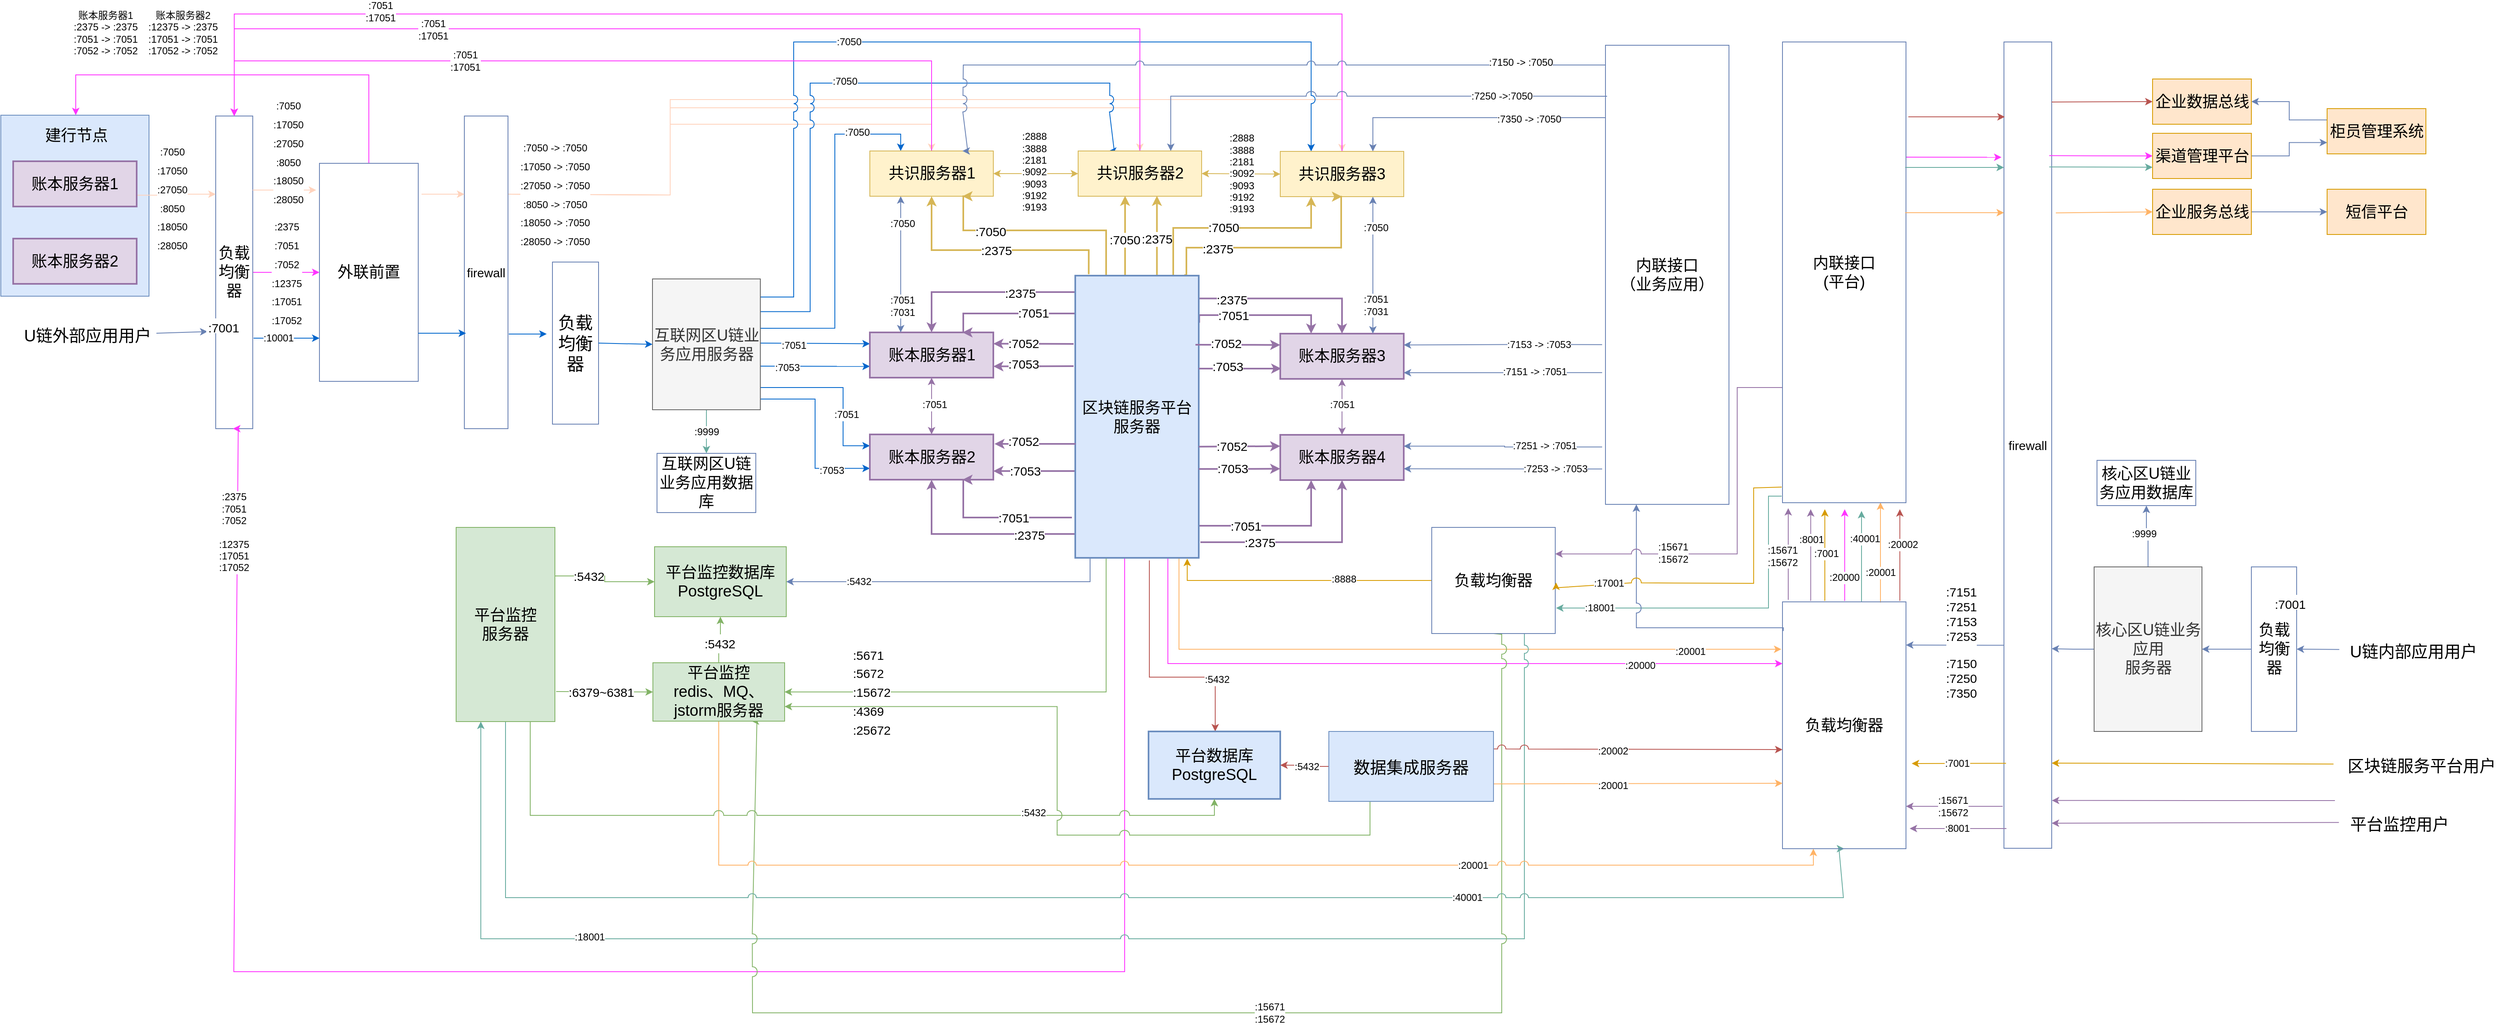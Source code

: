 <mxfile version="12.4.3" type="github" pages="1">
  <diagram id="IZBP0mqrMQUnNwASLiVP" name="Page-1">
    <mxGraphModel dx="1577" dy="972" grid="0" gridSize="10" guides="1" tooltips="1" connect="1" arrows="1" fold="1" page="1" pageScale="1" pageWidth="30000" pageHeight="40000" math="0" shadow="0">
      <root>
        <mxCell id="0"/>
        <mxCell id="1" parent="0"/>
        <mxCell id="gY8Zco-nnhK0H6aGIAgo-136" value="负载均衡器" style="rounded=0;whiteSpace=wrap;html=1;labelBackgroundColor=none;strokeColor=#6881B3;fillColor=none;fontSize=21;align=center;" parent="1" vertex="1">
          <mxGeometry x="907" y="2427.5" width="56" height="197" as="geometry"/>
        </mxCell>
        <mxCell id="wNHHVUWYG327KDc-E-Of-187" value="&lt;span style=&quot;font-size: 12px&quot;&gt;:2375&lt;/span&gt;&lt;br style=&quot;font-size: 12px&quot;&gt;&lt;span style=&quot;font-size: 12px&quot;&gt;:7051&lt;/span&gt;&lt;br style=&quot;font-size: 12px&quot;&gt;&lt;span style=&quot;font-size: 12px&quot;&gt;:7052&lt;/span&gt;&lt;br style=&quot;font-size: 12px&quot;&gt;&lt;span style=&quot;font-size: 12px&quot;&gt;:12375&lt;/span&gt;&lt;br style=&quot;font-size: 12px&quot;&gt;&lt;span style=&quot;font-size: 12px&quot;&gt;:17051&lt;/span&gt;&lt;br style=&quot;font-size: 12px&quot;&gt;&lt;span style=&quot;font-size: 12px&quot;&gt;:17052&lt;/span&gt;" style="edgeStyle=orthogonalEdgeStyle;rounded=0;jumpStyle=arc;jumpSize=10;orthogonalLoop=1;jettySize=auto;html=1;exitX=1;exitY=0.5;exitDx=0;exitDy=0;entryX=0;entryY=0.5;entryDx=0;entryDy=0;startArrow=none;startFill=0;startSize=6;endArrow=classic;endFill=1;endSize=6;strokeColor=#FF33FF;fontSize=19;" parent="1" source="gY8Zco-nnhK0H6aGIAgo-140" target="gY8Zco-nnhK0H6aGIAgo-143" edge="1">
          <mxGeometry relative="1" as="geometry"/>
        </mxCell>
        <mxCell id="gY8Zco-nnhK0H6aGIAgo-140" value="负载均衡器" style="rounded=0;whiteSpace=wrap;html=1;labelBackgroundColor=none;strokeColor=#6881B3;fillColor=none;fontSize=19;align=center;" parent="1" vertex="1">
          <mxGeometry x="498" y="2250" width="45" height="380" as="geometry"/>
        </mxCell>
        <mxCell id="gY8Zco-nnhK0H6aGIAgo-141" value="" style="endArrow=classic;html=1;strokeColor=#6881B3;fontSize=19;entryX=0.031;entryY=0.889;entryDx=0;entryDy=0;exitX=1.012;exitY=0.5;exitDx=0;exitDy=0;exitPerimeter=0;entryPerimeter=0;" parent="1" source="sTmjkf9wLWOesbdi5qTJ-50" target="gY8Zco-nnhK0H6aGIAgo-252" edge="1">
          <mxGeometry width="50" height="50" relative="1" as="geometry">
            <mxPoint x="443" y="2559.5" as="sourcePoint"/>
            <mxPoint x="426.5" y="2534.5" as="targetPoint"/>
          </mxGeometry>
        </mxCell>
        <mxCell id="wNHHVUWYG327KDc-E-Of-189" style="edgeStyle=orthogonalEdgeStyle;rounded=0;jumpStyle=arc;jumpSize=10;orthogonalLoop=1;jettySize=auto;html=1;exitX=0.5;exitY=0;exitDx=0;exitDy=0;entryX=0.5;entryY=0;entryDx=0;entryDy=0;startArrow=none;startFill=0;startSize=6;endArrow=classic;endFill=1;endSize=6;strokeColor=#FF33FF;fontSize=19;" parent="1" source="gY8Zco-nnhK0H6aGIAgo-143" target="wNHHVUWYG327KDc-E-Of-166" edge="1">
          <mxGeometry relative="1" as="geometry">
            <Array as="points">
              <mxPoint x="684" y="2200"/>
              <mxPoint x="328" y="2200"/>
            </Array>
          </mxGeometry>
        </mxCell>
        <mxCell id="gY8Zco-nnhK0H6aGIAgo-143" value="外联前置" style="rounded=0;whiteSpace=wrap;html=1;labelBackgroundColor=none;strokeColor=#6881B3;fillColor=none;fontSize=19;align=center;" parent="1" vertex="1">
          <mxGeometry x="624" y="2307.5" width="120" height="265" as="geometry"/>
        </mxCell>
        <mxCell id="wNHHVUWYG327KDc-E-Of-183" style="edgeStyle=orthogonalEdgeStyle;rounded=0;jumpStyle=arc;jumpSize=10;orthogonalLoop=1;jettySize=auto;html=1;exitX=1;exitY=0.25;exitDx=0;exitDy=0;entryX=0.5;entryY=0;entryDx=0;entryDy=0;startArrow=none;startFill=0;startSize=6;endArrow=classic;endFill=1;endSize=6;strokeColor=#FFD3BD;fontSize=19;" parent="1" source="gY8Zco-nnhK0H6aGIAgo-145" target="gY8Zco-nnhK0H6aGIAgo-166" edge="1">
          <mxGeometry relative="1" as="geometry">
            <Array as="points">
              <mxPoint x="1050" y="2346"/>
              <mxPoint x="1050" y="2230"/>
              <mxPoint x="1866" y="2230"/>
            </Array>
          </mxGeometry>
        </mxCell>
        <mxCell id="wNHHVUWYG327KDc-E-Of-184" style="edgeStyle=orthogonalEdgeStyle;rounded=0;jumpStyle=arc;jumpSize=10;orthogonalLoop=1;jettySize=auto;html=1;exitX=1;exitY=0.25;exitDx=0;exitDy=0;entryX=0.5;entryY=0;entryDx=0;entryDy=0;startArrow=none;startFill=0;startSize=6;endArrow=classic;endFill=1;endSize=6;strokeColor=#FFD3BD;fontSize=19;" parent="1" source="gY8Zco-nnhK0H6aGIAgo-145" target="gY8Zco-nnhK0H6aGIAgo-165" edge="1">
          <mxGeometry relative="1" as="geometry">
            <Array as="points">
              <mxPoint x="1050" y="2346"/>
              <mxPoint x="1050" y="2240"/>
              <mxPoint x="1620" y="2240"/>
            </Array>
          </mxGeometry>
        </mxCell>
        <mxCell id="wNHHVUWYG327KDc-E-Of-185" style="edgeStyle=orthogonalEdgeStyle;rounded=0;jumpStyle=arc;jumpSize=10;orthogonalLoop=1;jettySize=auto;html=1;exitX=1;exitY=0.25;exitDx=0;exitDy=0;entryX=0.5;entryY=0;entryDx=0;entryDy=0;startArrow=none;startFill=0;startSize=6;endArrow=classic;endFill=1;endSize=6;strokeColor=#FFD3BD;fontSize=19;" parent="1" source="gY8Zco-nnhK0H6aGIAgo-145" target="gY8Zco-nnhK0H6aGIAgo-164" edge="1">
          <mxGeometry relative="1" as="geometry">
            <Array as="points">
              <mxPoint x="1050" y="2346"/>
              <mxPoint x="1050" y="2260"/>
              <mxPoint x="1368" y="2260"/>
            </Array>
          </mxGeometry>
        </mxCell>
        <mxCell id="wNHHVUWYG327KDc-E-Of-186" value="&lt;span style=&quot;font-size: 12px&quot;&gt;:7050 -&amp;gt; :7050&lt;/span&gt;&lt;br style=&quot;font-size: 12px&quot;&gt;&lt;span style=&quot;font-size: 12px&quot;&gt;:17050 -&amp;gt; :7050&lt;/span&gt;&lt;br style=&quot;font-size: 12px&quot;&gt;&lt;span style=&quot;font-size: 12px&quot;&gt;:27050&amp;nbsp;&lt;/span&gt;&lt;span style=&quot;font-size: 12px&quot;&gt;-&amp;gt; :7050&lt;/span&gt;&lt;br style=&quot;font-size: 12px&quot;&gt;&lt;span style=&quot;font-size: 12px&quot;&gt;:8050&amp;nbsp;&lt;/span&gt;&lt;span style=&quot;font-size: 12px&quot;&gt;-&amp;gt; :7050&lt;/span&gt;&lt;br style=&quot;font-size: 12px&quot;&gt;&lt;span style=&quot;font-size: 12px&quot;&gt;:18050&amp;nbsp;&lt;/span&gt;&lt;span style=&quot;font-size: 12px&quot;&gt;-&amp;gt; :7050&lt;/span&gt;&lt;br style=&quot;font-size: 12px&quot;&gt;&lt;span style=&quot;font-size: 12px&quot;&gt;:28050&amp;nbsp;&lt;/span&gt;&lt;span style=&quot;font-size: 12px&quot;&gt;-&amp;gt; :7050&lt;/span&gt;" style="text;html=1;resizable=0;points=[];align=center;verticalAlign=middle;labelBackgroundColor=#ffffff;fontSize=19;" parent="wNHHVUWYG327KDc-E-Of-185" vertex="1" connectable="0">
          <mxGeometry x="-0.817" y="2" relative="1" as="geometry">
            <mxPoint as="offset"/>
          </mxGeometry>
        </mxCell>
        <mxCell id="gY8Zco-nnhK0H6aGIAgo-145" value="firewall" style="rounded=0;whiteSpace=wrap;html=1;labelBackgroundColor=none;strokeColor=#6881B3;fillColor=none;fontSize=15;align=center;" parent="1" vertex="1">
          <mxGeometry x="800" y="2250" width="53" height="380" as="geometry"/>
        </mxCell>
        <mxCell id="wNHHVUWYG327KDc-E-Of-141" style="edgeStyle=orthogonalEdgeStyle;rounded=0;jumpStyle=arc;jumpSize=10;orthogonalLoop=1;jettySize=auto;html=1;exitX=0.5;exitY=1;exitDx=0;exitDy=0;entryX=0.5;entryY=0;entryDx=0;entryDy=0;startArrow=none;startFill=0;endArrow=classic;endFill=1;strokeColor=#67AB9F;fontSize=12;" parent="1" source="gY8Zco-nnhK0H6aGIAgo-162" target="gY8Zco-nnhK0H6aGIAgo-163" edge="1">
          <mxGeometry relative="1" as="geometry"/>
        </mxCell>
        <mxCell id="wNHHVUWYG327KDc-E-Of-142" value=":9999" style="text;html=1;resizable=0;points=[];align=center;verticalAlign=middle;labelBackgroundColor=#ffffff;fontSize=12;" parent="wNHHVUWYG327KDc-E-Of-141" vertex="1" connectable="0">
          <mxGeometry relative="1" as="geometry">
            <mxPoint as="offset"/>
          </mxGeometry>
        </mxCell>
        <mxCell id="wNHHVUWYG327KDc-E-Of-143" style="edgeStyle=orthogonalEdgeStyle;rounded=0;jumpStyle=arc;jumpSize=10;orthogonalLoop=1;jettySize=auto;html=1;entryX=0.25;entryY=0;entryDx=0;entryDy=0;startArrow=none;startFill=0;endArrow=classic;endFill=1;strokeColor=#0066CC;fontSize=12;" parent="1" source="gY8Zco-nnhK0H6aGIAgo-162" target="gY8Zco-nnhK0H6aGIAgo-166" edge="1">
          <mxGeometry relative="1" as="geometry">
            <Array as="points">
              <mxPoint x="1200" y="2470"/>
              <mxPoint x="1200" y="2160"/>
              <mxPoint x="1828" y="2160"/>
            </Array>
          </mxGeometry>
        </mxCell>
        <mxCell id="wNHHVUWYG327KDc-E-Of-144" value=":7050" style="text;html=1;resizable=0;points=[];align=center;verticalAlign=middle;labelBackgroundColor=#ffffff;fontSize=12;" parent="wNHHVUWYG327KDc-E-Of-143" vertex="1" connectable="0">
          <mxGeometry x="-0.251" relative="1" as="geometry">
            <mxPoint x="1" as="offset"/>
          </mxGeometry>
        </mxCell>
        <mxCell id="wNHHVUWYG327KDc-E-Of-145" style="edgeStyle=orthogonalEdgeStyle;rounded=0;jumpStyle=arc;jumpSize=10;orthogonalLoop=1;jettySize=auto;html=1;exitX=1;exitY=0.25;exitDx=0;exitDy=0;entryX=0.25;entryY=0;entryDx=0;entryDy=0;startArrow=none;startFill=0;endArrow=classic;endFill=1;strokeColor=#0066CC;fontSize=12;" parent="1" source="gY8Zco-nnhK0H6aGIAgo-162" target="gY8Zco-nnhK0H6aGIAgo-165" edge="1">
          <mxGeometry relative="1" as="geometry">
            <Array as="points">
              <mxPoint x="1220" y="2488"/>
              <mxPoint x="1220" y="2210"/>
              <mxPoint x="1584" y="2210"/>
            </Array>
          </mxGeometry>
        </mxCell>
        <mxCell id="wNHHVUWYG327KDc-E-Of-146" value=":7050" style="text;html=1;resizable=0;points=[];align=center;verticalAlign=middle;labelBackgroundColor=#ffffff;fontSize=12;" parent="wNHHVUWYG327KDc-E-Of-145" vertex="1" connectable="0">
          <mxGeometry x="-0.031" y="2" relative="1" as="geometry">
            <mxPoint as="offset"/>
          </mxGeometry>
        </mxCell>
        <mxCell id="wNHHVUWYG327KDc-E-Of-147" style="edgeStyle=orthogonalEdgeStyle;rounded=0;jumpStyle=arc;jumpSize=10;orthogonalLoop=1;jettySize=auto;html=1;exitX=1.004;exitY=0.377;exitDx=0;exitDy=0;entryX=0.25;entryY=0;entryDx=0;entryDy=0;startArrow=none;startFill=0;endArrow=classic;endFill=1;strokeColor=#0066CC;fontSize=12;exitPerimeter=0;" parent="1" source="gY8Zco-nnhK0H6aGIAgo-162" target="gY8Zco-nnhK0H6aGIAgo-164" edge="1">
          <mxGeometry relative="1" as="geometry">
            <Array as="points">
              <mxPoint x="1250" y="2508"/>
              <mxPoint x="1250" y="2272"/>
              <mxPoint x="1330" y="2272"/>
            </Array>
          </mxGeometry>
        </mxCell>
        <mxCell id="wNHHVUWYG327KDc-E-Of-148" value=":7050" style="text;html=1;resizable=0;points=[];align=center;verticalAlign=middle;labelBackgroundColor=#ffffff;fontSize=12;" parent="wNHHVUWYG327KDc-E-Of-147" vertex="1" connectable="0">
          <mxGeometry x="0.653" y="2" relative="1" as="geometry">
            <mxPoint as="offset"/>
          </mxGeometry>
        </mxCell>
        <mxCell id="wNHHVUWYG327KDc-E-Of-149" style="edgeStyle=orthogonalEdgeStyle;rounded=0;jumpStyle=arc;jumpSize=10;orthogonalLoop=1;jettySize=auto;html=1;entryX=0;entryY=0.25;entryDx=0;entryDy=0;startArrow=none;startFill=0;endArrow=classic;endFill=1;strokeColor=#0066CC;fontSize=12;" parent="1" target="gY8Zco-nnhK0H6aGIAgo-167" edge="1">
          <mxGeometry relative="1" as="geometry">
            <mxPoint x="1160" y="2526" as="sourcePoint"/>
          </mxGeometry>
        </mxCell>
        <mxCell id="wNHHVUWYG327KDc-E-Of-151" value=":7051" style="text;html=1;resizable=0;points=[];align=center;verticalAlign=middle;labelBackgroundColor=#ffffff;fontSize=12;" parent="wNHHVUWYG327KDc-E-Of-149" vertex="1" connectable="0">
          <mxGeometry x="-0.394" y="-2" relative="1" as="geometry">
            <mxPoint as="offset"/>
          </mxGeometry>
        </mxCell>
        <mxCell id="wNHHVUWYG327KDc-E-Of-150" style="edgeStyle=orthogonalEdgeStyle;rounded=0;jumpStyle=arc;jumpSize=10;orthogonalLoop=1;jettySize=auto;html=1;entryX=0;entryY=0.75;entryDx=0;entryDy=0;startArrow=none;startFill=0;endArrow=classic;endFill=1;strokeColor=#0066CC;fontSize=12;" parent="1" target="gY8Zco-nnhK0H6aGIAgo-167" edge="1">
          <mxGeometry relative="1" as="geometry">
            <mxPoint x="1160" y="2554" as="sourcePoint"/>
          </mxGeometry>
        </mxCell>
        <mxCell id="wNHHVUWYG327KDc-E-Of-152" value=":7053" style="text;html=1;resizable=0;points=[];align=center;verticalAlign=middle;labelBackgroundColor=#ffffff;fontSize=12;" parent="wNHHVUWYG327KDc-E-Of-150" vertex="1" connectable="0">
          <mxGeometry x="-0.515" y="-2" relative="1" as="geometry">
            <mxPoint as="offset"/>
          </mxGeometry>
        </mxCell>
        <mxCell id="wNHHVUWYG327KDc-E-Of-154" style="edgeStyle=orthogonalEdgeStyle;rounded=0;jumpStyle=arc;jumpSize=10;orthogonalLoop=1;jettySize=auto;html=1;exitX=1.004;exitY=0.918;exitDx=0;exitDy=0;entryX=0;entryY=0.75;entryDx=0;entryDy=0;startArrow=none;startFill=0;endArrow=classic;endFill=1;strokeColor=#0066CC;fontSize=12;exitPerimeter=0;" parent="1" source="gY8Zco-nnhK0H6aGIAgo-162" target="gY8Zco-nnhK0H6aGIAgo-168" edge="1">
          <mxGeometry relative="1" as="geometry"/>
        </mxCell>
        <mxCell id="wNHHVUWYG327KDc-E-Of-157" value=":7053" style="text;html=1;resizable=0;points=[];align=center;verticalAlign=middle;labelBackgroundColor=#ffffff;fontSize=12;" parent="wNHHVUWYG327KDc-E-Of-154" vertex="1" connectable="0">
          <mxGeometry x="0.574" y="-2" relative="1" as="geometry">
            <mxPoint as="offset"/>
          </mxGeometry>
        </mxCell>
        <mxCell id="wNHHVUWYG327KDc-E-Of-155" style="edgeStyle=orthogonalEdgeStyle;rounded=0;jumpStyle=arc;jumpSize=10;orthogonalLoop=1;jettySize=auto;html=1;entryX=0;entryY=0.25;entryDx=0;entryDy=0;startArrow=none;startFill=0;endArrow=classic;endFill=1;strokeColor=#0066CC;fontSize=12;" parent="1" target="gY8Zco-nnhK0H6aGIAgo-168" edge="1">
          <mxGeometry relative="1" as="geometry">
            <mxPoint x="1160" y="2580" as="sourcePoint"/>
            <Array as="points">
              <mxPoint x="1260" y="2580"/>
              <mxPoint x="1260" y="2650"/>
            </Array>
          </mxGeometry>
        </mxCell>
        <mxCell id="wNHHVUWYG327KDc-E-Of-156" value=":7051" style="text;html=1;resizable=0;points=[];align=center;verticalAlign=middle;labelBackgroundColor=#ffffff;fontSize=12;" parent="wNHHVUWYG327KDc-E-Of-155" vertex="1" connectable="0">
          <mxGeometry x="-0.01" y="-32" relative="1" as="geometry">
            <mxPoint x="36" y="32" as="offset"/>
          </mxGeometry>
        </mxCell>
        <mxCell id="gY8Zco-nnhK0H6aGIAgo-162" value="互联网区U链业务应用服务器" style="rounded=0;whiteSpace=wrap;html=1;labelBackgroundColor=none;strokeColor=#666666;fillColor=#f5f5f5;fontSize=19;align=center;fontColor=#333333;" parent="1" vertex="1">
          <mxGeometry x="1028.5" y="2448" width="131" height="159" as="geometry"/>
        </mxCell>
        <mxCell id="gY8Zco-nnhK0H6aGIAgo-163" value="互联网区U链业务应用数据库" style="rounded=0;whiteSpace=wrap;html=1;labelBackgroundColor=none;strokeColor=#6881B3;fillColor=none;fontSize=19;align=center;" parent="1" vertex="1">
          <mxGeometry x="1034" y="2660" width="120" height="72" as="geometry"/>
        </mxCell>
        <mxCell id="bcajYAydpj7SY_r70QlZ-1" style="edgeStyle=orthogonalEdgeStyle;rounded=0;orthogonalLoop=1;jettySize=auto;html=1;exitX=0.5;exitY=0;exitDx=0;exitDy=0;entryX=0.5;entryY=0;entryDx=0;entryDy=0;fillColor=#d5e8d4;strokeColor=#FF33FF;" edge="1" parent="1" source="gY8Zco-nnhK0H6aGIAgo-164" target="gY8Zco-nnhK0H6aGIAgo-140">
          <mxGeometry relative="1" as="geometry">
            <Array as="points">
              <mxPoint x="1367" y="2183"/>
              <mxPoint x="520" y="2183"/>
            </Array>
          </mxGeometry>
        </mxCell>
        <mxCell id="bcajYAydpj7SY_r70QlZ-6" value=":7051&lt;br&gt;:17051" style="text;html=1;align=center;verticalAlign=middle;resizable=0;points=[];;labelBackgroundColor=#ffffff;" vertex="1" connectable="0" parent="bcajYAydpj7SY_r70QlZ-1">
          <mxGeometry x="0.322" relative="1" as="geometry">
            <mxPoint as="offset"/>
          </mxGeometry>
        </mxCell>
        <mxCell id="gY8Zco-nnhK0H6aGIAgo-164" value="共识服务器1" style="rounded=0;whiteSpace=wrap;html=1;labelBackgroundColor=none;strokeColor=#d6b656;fillColor=#fff2cc;fontSize=19;align=center;" parent="1" vertex="1">
          <mxGeometry x="1292.5" y="2292.5" width="150" height="55" as="geometry"/>
        </mxCell>
        <mxCell id="bcajYAydpj7SY_r70QlZ-2" style="edgeStyle=orthogonalEdgeStyle;rounded=0;orthogonalLoop=1;jettySize=auto;html=1;exitX=0.5;exitY=0;exitDx=0;exitDy=0;entryX=0.5;entryY=0;entryDx=0;entryDy=0;fillColor=#d5e8d4;strokeColor=#FF33FF;" edge="1" parent="1" source="gY8Zco-nnhK0H6aGIAgo-165" target="gY8Zco-nnhK0H6aGIAgo-140">
          <mxGeometry relative="1" as="geometry">
            <Array as="points">
              <mxPoint x="1620" y="2144"/>
              <mxPoint x="520" y="2144"/>
            </Array>
          </mxGeometry>
        </mxCell>
        <mxCell id="bcajYAydpj7SY_r70QlZ-5" value=":7051&lt;br&gt;:17051" style="text;html=1;align=center;verticalAlign=middle;resizable=0;points=[];;labelBackgroundColor=#ffffff;" vertex="1" connectable="0" parent="bcajYAydpj7SY_r70QlZ-2">
          <mxGeometry x="0.487" y="1" relative="1" as="geometry">
            <mxPoint as="offset"/>
          </mxGeometry>
        </mxCell>
        <mxCell id="gY8Zco-nnhK0H6aGIAgo-165" value="共识服务器2" style="rounded=0;whiteSpace=wrap;html=1;labelBackgroundColor=none;strokeColor=#d6b656;fillColor=#fff2cc;fontSize=19;align=center;" parent="1" vertex="1">
          <mxGeometry x="1545.5" y="2292.5" width="150" height="55" as="geometry"/>
        </mxCell>
        <mxCell id="bcajYAydpj7SY_r70QlZ-3" style="edgeStyle=orthogonalEdgeStyle;rounded=0;orthogonalLoop=1;jettySize=auto;html=1;exitX=0.5;exitY=0;exitDx=0;exitDy=0;entryX=0.5;entryY=0;entryDx=0;entryDy=0;fillColor=#d5e8d4;strokeColor=#FF33FF;" edge="1" parent="1" source="gY8Zco-nnhK0H6aGIAgo-166" target="gY8Zco-nnhK0H6aGIAgo-140">
          <mxGeometry relative="1" as="geometry">
            <Array as="points">
              <mxPoint x="1866" y="2126"/>
              <mxPoint x="520" y="2126"/>
            </Array>
          </mxGeometry>
        </mxCell>
        <mxCell id="bcajYAydpj7SY_r70QlZ-4" value=":7051&lt;br&gt;:17051" style="text;html=1;align=center;verticalAlign=middle;resizable=0;points=[];;labelBackgroundColor=#ffffff;" vertex="1" connectable="0" parent="bcajYAydpj7SY_r70QlZ-3">
          <mxGeometry x="0.632" y="-3" relative="1" as="geometry">
            <mxPoint as="offset"/>
          </mxGeometry>
        </mxCell>
        <mxCell id="gY8Zco-nnhK0H6aGIAgo-166" value="共识服务器3" style="rounded=0;whiteSpace=wrap;html=1;labelBackgroundColor=none;strokeColor=#d6b656;fillColor=#fff2cc;fontSize=19;align=center;" parent="1" vertex="1">
          <mxGeometry x="1791" y="2293" width="150" height="55" as="geometry"/>
        </mxCell>
        <mxCell id="gY8Zco-nnhK0H6aGIAgo-167" value="账本服务器1" style="rounded=0;whiteSpace=wrap;html=1;labelBackgroundColor=none;strokeColor=#9673a6;fillColor=#e1d5e7;fontSize=19;align=center;strokeWidth=2;" parent="1" vertex="1">
          <mxGeometry x="1292.5" y="2513" width="150" height="55" as="geometry"/>
        </mxCell>
        <mxCell id="gY8Zco-nnhK0H6aGIAgo-168" value="账本服务器2" style="rounded=0;whiteSpace=wrap;html=1;labelBackgroundColor=none;strokeColor=#9673a6;fillColor=#e1d5e7;fontSize=19;align=center;strokeWidth=2;" parent="1" vertex="1">
          <mxGeometry x="1292.5" y="2637" width="150" height="55" as="geometry"/>
        </mxCell>
        <mxCell id="gY8Zco-nnhK0H6aGIAgo-169" value="账本服务器3" style="rounded=0;whiteSpace=wrap;html=1;labelBackgroundColor=none;strokeColor=#9673a6;fillColor=#e1d5e7;fontSize=19;align=center;strokeWidth=2;" parent="1" vertex="1">
          <mxGeometry x="1791" y="2514.5" width="150" height="55" as="geometry"/>
        </mxCell>
        <mxCell id="gY8Zco-nnhK0H6aGIAgo-170" value="账本服务器4" style="rounded=0;whiteSpace=wrap;html=1;labelBackgroundColor=none;strokeColor=#9673a6;fillColor=#e1d5e7;fontSize=19;align=center;strokeWidth=2;" parent="1" vertex="1">
          <mxGeometry x="1791" y="2637.5" width="150" height="55" as="geometry"/>
        </mxCell>
        <mxCell id="gY8Zco-nnhK0H6aGIAgo-171" style="edgeStyle=orthogonalEdgeStyle;rounded=0;orthogonalLoop=1;jettySize=auto;html=1;entryX=0.5;entryY=0;entryDx=0;entryDy=0;strokeColor=#9673a6;fontSize=15;strokeWidth=2;fillColor=#e1d5e7;" parent="1" source="gY8Zco-nnhK0H6aGIAgo-204" target="gY8Zco-nnhK0H6aGIAgo-167" edge="1">
          <mxGeometry relative="1" as="geometry">
            <mxPoint x="1541" y="2488" as="sourcePoint"/>
            <Array as="points">
              <mxPoint x="1368" y="2464"/>
            </Array>
          </mxGeometry>
        </mxCell>
        <mxCell id="gY8Zco-nnhK0H6aGIAgo-172" value=":2375" style="text;html=1;resizable=0;points=[];align=center;verticalAlign=middle;labelBackgroundColor=#ffffff;fontSize=15;" parent="gY8Zco-nnhK0H6aGIAgo-171" vertex="1" connectable="0">
          <mxGeometry x="-0.169" y="-1" relative="1" as="geometry">
            <mxPoint x="25.5" y="1.5" as="offset"/>
          </mxGeometry>
        </mxCell>
        <mxCell id="gY8Zco-nnhK0H6aGIAgo-173" style="edgeStyle=orthogonalEdgeStyle;rounded=0;orthogonalLoop=1;jettySize=auto;html=1;exitX=0.004;exitY=0.191;exitDx=0;exitDy=0;entryX=0.75;entryY=0;entryDx=0;entryDy=0;strokeColor=#9673a6;fontSize=15;exitPerimeter=0;strokeWidth=2;fillColor=#e1d5e7;" parent="1" source="gY8Zco-nnhK0H6aGIAgo-204" target="gY8Zco-nnhK0H6aGIAgo-167" edge="1">
          <mxGeometry relative="1" as="geometry">
            <Array as="points">
              <mxPoint x="1542" y="2490"/>
              <mxPoint x="1406" y="2490"/>
            </Array>
          </mxGeometry>
        </mxCell>
        <mxCell id="gY8Zco-nnhK0H6aGIAgo-174" value=":7051" style="text;html=1;resizable=0;points=[];align=center;verticalAlign=middle;labelBackgroundColor=#ffffff;fontSize=15;" parent="gY8Zco-nnhK0H6aGIAgo-173" vertex="1" connectable="0">
          <mxGeometry x="-0.207" y="-1" relative="1" as="geometry">
            <mxPoint as="offset"/>
          </mxGeometry>
        </mxCell>
        <mxCell id="gY8Zco-nnhK0H6aGIAgo-175" style="edgeStyle=orthogonalEdgeStyle;rounded=0;orthogonalLoop=1;jettySize=auto;html=1;entryX=0.5;entryY=1;entryDx=0;entryDy=0;strokeColor=#9673a6;fontSize=15;exitX=0.004;exitY=0.939;exitDx=0;exitDy=0;exitPerimeter=0;strokeWidth=2;fillColor=#e1d5e7;" parent="1" source="gY8Zco-nnhK0H6aGIAgo-204" target="gY8Zco-nnhK0H6aGIAgo-168" edge="1">
          <mxGeometry relative="1" as="geometry">
            <Array as="points">
              <mxPoint x="1542" y="2758"/>
              <mxPoint x="1368" y="2758"/>
            </Array>
          </mxGeometry>
        </mxCell>
        <mxCell id="gY8Zco-nnhK0H6aGIAgo-176" value=":2375" style="text;html=1;resizable=0;points=[];align=center;verticalAlign=middle;labelBackgroundColor=#ffffff;fontSize=15;" parent="gY8Zco-nnhK0H6aGIAgo-175" vertex="1" connectable="0">
          <mxGeometry x="-0.401" y="1" relative="1" as="geometry">
            <mxPoint x="10" as="offset"/>
          </mxGeometry>
        </mxCell>
        <mxCell id="gY8Zco-nnhK0H6aGIAgo-177" style="edgeStyle=orthogonalEdgeStyle;rounded=0;orthogonalLoop=1;jettySize=auto;html=1;entryX=0.75;entryY=1;entryDx=0;entryDy=0;strokeColor=#9673a6;fontSize=15;strokeWidth=2;exitX=-0.027;exitY=0.857;exitDx=0;exitDy=0;exitPerimeter=0;fillColor=#e1d5e7;" parent="1" source="gY8Zco-nnhK0H6aGIAgo-204" target="gY8Zco-nnhK0H6aGIAgo-168" edge="1">
          <mxGeometry relative="1" as="geometry">
            <mxPoint x="1541" y="2706" as="sourcePoint"/>
            <Array as="points">
              <mxPoint x="1406" y="2738"/>
            </Array>
          </mxGeometry>
        </mxCell>
        <mxCell id="gY8Zco-nnhK0H6aGIAgo-178" value=":7051" style="text;html=1;resizable=0;points=[];align=center;verticalAlign=middle;labelBackgroundColor=#ffffff;fontSize=15;" parent="gY8Zco-nnhK0H6aGIAgo-177" vertex="1" connectable="0">
          <mxGeometry x="-0.136" relative="1" as="geometry">
            <mxPoint x="6" as="offset"/>
          </mxGeometry>
        </mxCell>
        <mxCell id="gY8Zco-nnhK0H6aGIAgo-179" style="edgeStyle=orthogonalEdgeStyle;rounded=0;orthogonalLoop=1;jettySize=auto;html=1;exitX=0.994;exitY=0.081;exitDx=0;exitDy=0;entryX=0.5;entryY=0;entryDx=0;entryDy=0;strokeColor=#9673a6;fontSize=15;exitPerimeter=0;strokeWidth=2;fillColor=#e1d5e7;" parent="1" source="gY8Zco-nnhK0H6aGIAgo-204" target="gY8Zco-nnhK0H6aGIAgo-169" edge="1">
          <mxGeometry relative="1" as="geometry">
            <Array as="points">
              <mxPoint x="1866" y="2472"/>
            </Array>
          </mxGeometry>
        </mxCell>
        <mxCell id="gY8Zco-nnhK0H6aGIAgo-180" value=":2375" style="text;html=1;resizable=0;points=[];align=center;verticalAlign=middle;labelBackgroundColor=#ffffff;fontSize=15;" parent="gY8Zco-nnhK0H6aGIAgo-179" vertex="1" connectable="0">
          <mxGeometry x="-0.615" y="-1" relative="1" as="geometry">
            <mxPoint x="-1.5" y="-0.5" as="offset"/>
          </mxGeometry>
        </mxCell>
        <mxCell id="gY8Zco-nnhK0H6aGIAgo-181" style="edgeStyle=orthogonalEdgeStyle;rounded=0;orthogonalLoop=1;jettySize=auto;html=1;exitX=1.004;exitY=0.167;exitDx=0;exitDy=0;entryX=0.25;entryY=0;entryDx=0;entryDy=0;strokeColor=#9673a6;fontSize=15;exitPerimeter=0;strokeWidth=2;fillColor=#e1d5e7;" parent="1" source="gY8Zco-nnhK0H6aGIAgo-204" target="gY8Zco-nnhK0H6aGIAgo-169" edge="1">
          <mxGeometry relative="1" as="geometry">
            <Array as="points">
              <mxPoint x="1692" y="2492"/>
              <mxPoint x="1828" y="2492"/>
            </Array>
          </mxGeometry>
        </mxCell>
        <mxCell id="gY8Zco-nnhK0H6aGIAgo-182" value=":7051" style="text;html=1;resizable=0;points=[];align=center;verticalAlign=middle;labelBackgroundColor=#ffffff;fontSize=15;" parent="gY8Zco-nnhK0H6aGIAgo-181" vertex="1" connectable="0">
          <mxGeometry x="-0.583" relative="1" as="geometry">
            <mxPoint x="15.5" as="offset"/>
          </mxGeometry>
        </mxCell>
        <mxCell id="gY8Zco-nnhK0H6aGIAgo-183" style="edgeStyle=orthogonalEdgeStyle;rounded=0;orthogonalLoop=1;jettySize=auto;html=1;entryX=0.5;entryY=1;entryDx=0;entryDy=0;strokeColor=#9673a6;fontSize=15;strokeWidth=2;fillColor=#e1d5e7;" parent="1" target="gY8Zco-nnhK0H6aGIAgo-170" edge="1">
          <mxGeometry relative="1" as="geometry">
            <Array as="points">
              <mxPoint x="1694" y="2768"/>
              <mxPoint x="1866" y="2768"/>
            </Array>
            <mxPoint x="1694" y="2768" as="sourcePoint"/>
          </mxGeometry>
        </mxCell>
        <mxCell id="gY8Zco-nnhK0H6aGIAgo-184" value=":2375" style="text;html=1;resizable=0;points=[];align=center;verticalAlign=middle;labelBackgroundColor=#ffffff;fontSize=15;" parent="gY8Zco-nnhK0H6aGIAgo-183" vertex="1" connectable="0">
          <mxGeometry x="-0.656" relative="1" as="geometry">
            <mxPoint x="29" as="offset"/>
          </mxGeometry>
        </mxCell>
        <mxCell id="gY8Zco-nnhK0H6aGIAgo-185" style="edgeStyle=orthogonalEdgeStyle;rounded=0;orthogonalLoop=1;jettySize=auto;html=1;entryX=0.25;entryY=1;entryDx=0;entryDy=0;strokeColor=#9673a6;fontSize=15;strokeWidth=2;exitX=0.987;exitY=0.892;exitDx=0;exitDy=0;exitPerimeter=0;fillColor=#e1d5e7;" parent="1" source="gY8Zco-nnhK0H6aGIAgo-204" target="gY8Zco-nnhK0H6aGIAgo-170" edge="1">
          <mxGeometry relative="1" as="geometry">
            <Array as="points">
              <mxPoint x="1688" y="2750"/>
              <mxPoint x="1688" y="2748"/>
              <mxPoint x="1828" y="2748"/>
            </Array>
            <mxPoint x="1688" y="2714" as="sourcePoint"/>
          </mxGeometry>
        </mxCell>
        <mxCell id="gY8Zco-nnhK0H6aGIAgo-186" value=":7051" style="text;html=1;resizable=0;points=[];align=center;verticalAlign=middle;labelBackgroundColor=#ffffff;fontSize=15;" parent="gY8Zco-nnhK0H6aGIAgo-185" vertex="1" connectable="0">
          <mxGeometry x="-0.63" relative="1" as="geometry">
            <mxPoint x="28" as="offset"/>
          </mxGeometry>
        </mxCell>
        <mxCell id="gY8Zco-nnhK0H6aGIAgo-187" style="edgeStyle=orthogonalEdgeStyle;rounded=0;orthogonalLoop=1;jettySize=auto;html=1;exitX=0.109;exitY=-0.005;exitDx=0;exitDy=0;entryX=0.5;entryY=1;entryDx=0;entryDy=0;strokeColor=#d6b656;fontSize=15;exitPerimeter=0;strokeWidth=2;fillColor=#fff2cc;" parent="1" source="gY8Zco-nnhK0H6aGIAgo-204" target="gY8Zco-nnhK0H6aGIAgo-164" edge="1">
          <mxGeometry relative="1" as="geometry">
            <Array as="points">
              <mxPoint x="1558" y="2413"/>
              <mxPoint x="1368" y="2413"/>
            </Array>
          </mxGeometry>
        </mxCell>
        <mxCell id="gY8Zco-nnhK0H6aGIAgo-188" value=":2375" style="text;html=1;resizable=0;points=[];align=center;verticalAlign=middle;labelBackgroundColor=#ffffff;fontSize=15;" parent="gY8Zco-nnhK0H6aGIAgo-187" vertex="1" connectable="0">
          <mxGeometry x="-0.005" relative="1" as="geometry">
            <mxPoint as="offset"/>
          </mxGeometry>
        </mxCell>
        <mxCell id="gY8Zco-nnhK0H6aGIAgo-189" style="edgeStyle=orthogonalEdgeStyle;rounded=0;orthogonalLoop=1;jettySize=auto;html=1;exitX=0.25;exitY=0;exitDx=0;exitDy=0;entryX=0.75;entryY=1;entryDx=0;entryDy=0;strokeColor=#d6b656;fontSize=15;strokeWidth=2;fillColor=#fff2cc;" parent="1" source="gY8Zco-nnhK0H6aGIAgo-204" target="gY8Zco-nnhK0H6aGIAgo-164" edge="1">
          <mxGeometry relative="1" as="geometry">
            <Array as="points">
              <mxPoint x="1580" y="2389"/>
              <mxPoint x="1406" y="2389"/>
            </Array>
          </mxGeometry>
        </mxCell>
        <mxCell id="gY8Zco-nnhK0H6aGIAgo-190" value=":7050" style="text;html=1;resizable=0;points=[];align=center;verticalAlign=middle;labelBackgroundColor=#ffffff;fontSize=15;" parent="gY8Zco-nnhK0H6aGIAgo-189" vertex="1" connectable="0">
          <mxGeometry x="0.441" y="1" relative="1" as="geometry">
            <mxPoint as="offset"/>
          </mxGeometry>
        </mxCell>
        <mxCell id="gY8Zco-nnhK0H6aGIAgo-191" style="edgeStyle=orthogonalEdgeStyle;rounded=0;orthogonalLoop=1;jettySize=auto;html=1;exitX=0.5;exitY=0;exitDx=0;exitDy=0;entryX=0.38;entryY=0.991;entryDx=0;entryDy=0;entryPerimeter=0;strokeColor=#d6b656;fontSize=15;strokeWidth=2;fillColor=#fff2cc;" parent="1" source="gY8Zco-nnhK0H6aGIAgo-204" target="gY8Zco-nnhK0H6aGIAgo-165" edge="1">
          <mxGeometry relative="1" as="geometry">
            <Array as="points">
              <mxPoint x="1603" y="2464"/>
            </Array>
          </mxGeometry>
        </mxCell>
        <mxCell id="gY8Zco-nnhK0H6aGIAgo-192" value=":7050" style="text;html=1;resizable=0;points=[];align=center;verticalAlign=middle;labelBackgroundColor=#ffffff;fontSize=15;" parent="gY8Zco-nnhK0H6aGIAgo-191" vertex="1" connectable="0">
          <mxGeometry x="0.304" y="1" relative="1" as="geometry">
            <mxPoint as="offset"/>
          </mxGeometry>
        </mxCell>
        <mxCell id="gY8Zco-nnhK0H6aGIAgo-193" style="edgeStyle=orthogonalEdgeStyle;rounded=0;orthogonalLoop=1;jettySize=auto;html=1;exitX=0.5;exitY=0;exitDx=0;exitDy=0;entryX=0.638;entryY=0.991;entryDx=0;entryDy=0;entryPerimeter=0;strokeColor=#d6b656;fontSize=15;strokeWidth=2;fillColor=#fff2cc;" parent="1" source="gY8Zco-nnhK0H6aGIAgo-204" target="gY8Zco-nnhK0H6aGIAgo-165" edge="1">
          <mxGeometry relative="1" as="geometry">
            <Array as="points">
              <mxPoint x="1641" y="2464"/>
            </Array>
          </mxGeometry>
        </mxCell>
        <mxCell id="gY8Zco-nnhK0H6aGIAgo-194" value=":2375" style="text;html=1;resizable=0;points=[];align=center;verticalAlign=middle;labelBackgroundColor=#ffffff;fontSize=15;" parent="gY8Zco-nnhK0H6aGIAgo-193" vertex="1" connectable="0">
          <mxGeometry x="0.333" relative="1" as="geometry">
            <mxPoint y="-2" as="offset"/>
          </mxGeometry>
        </mxCell>
        <mxCell id="gY8Zco-nnhK0H6aGIAgo-195" style="edgeStyle=orthogonalEdgeStyle;rounded=0;orthogonalLoop=1;jettySize=auto;html=1;exitX=0.89;exitY=-0.005;exitDx=0;exitDy=0;entryX=0.5;entryY=1;entryDx=0;entryDy=0;strokeColor=#d6b656;fontSize=15;exitPerimeter=0;strokeWidth=2;fillColor=#fff2cc;" parent="1" source="gY8Zco-nnhK0H6aGIAgo-204" target="gY8Zco-nnhK0H6aGIAgo-166" edge="1">
          <mxGeometry relative="1" as="geometry">
            <Array as="points">
              <mxPoint x="1675" y="2464"/>
              <mxPoint x="1677" y="2464"/>
              <mxPoint x="1677" y="2410"/>
              <mxPoint x="1865" y="2410"/>
            </Array>
          </mxGeometry>
        </mxCell>
        <mxCell id="gY8Zco-nnhK0H6aGIAgo-196" value=":2375" style="text;html=1;resizable=0;points=[];align=center;verticalAlign=middle;labelBackgroundColor=#ffffff;fontSize=15;" parent="gY8Zco-nnhK0H6aGIAgo-195" vertex="1" connectable="0">
          <mxGeometry x="-0.33" y="-1" relative="1" as="geometry">
            <mxPoint x="5" as="offset"/>
          </mxGeometry>
        </mxCell>
        <mxCell id="gY8Zco-nnhK0H6aGIAgo-197" style="edgeStyle=orthogonalEdgeStyle;rounded=0;orthogonalLoop=1;jettySize=auto;html=1;exitX=0.75;exitY=0;exitDx=0;exitDy=0;entryX=0.25;entryY=1;entryDx=0;entryDy=0;strokeColor=#d6b656;fontSize=15;strokeWidth=2;fillColor=#fff2cc;" parent="1" source="gY8Zco-nnhK0H6aGIAgo-204" target="gY8Zco-nnhK0H6aGIAgo-166" edge="1">
          <mxGeometry relative="1" as="geometry">
            <Array as="points">
              <mxPoint x="1661" y="2464"/>
              <mxPoint x="1661" y="2386"/>
              <mxPoint x="1828" y="2386"/>
            </Array>
          </mxGeometry>
        </mxCell>
        <mxCell id="gY8Zco-nnhK0H6aGIAgo-198" value=":7050" style="text;html=1;resizable=0;points=[];align=center;verticalAlign=middle;labelBackgroundColor=#ffffff;fontSize=15;" parent="gY8Zco-nnhK0H6aGIAgo-197" vertex="1" connectable="0">
          <mxGeometry x="0.064" y="1" relative="1" as="geometry">
            <mxPoint as="offset"/>
          </mxGeometry>
        </mxCell>
        <mxCell id="z6z0s-MIZYobqjLazBSK-6" style="edgeStyle=orthogonalEdgeStyle;rounded=0;orthogonalLoop=1;jettySize=auto;html=1;exitX=0.25;exitY=1;exitDx=0;exitDy=0;entryX=1;entryY=0.5;entryDx=0;entryDy=0;fontSize=19;fillColor=#d5e8d4;strokeColor=#82b366;" parent="1" source="gY8Zco-nnhK0H6aGIAgo-204" target="z6z0s-MIZYobqjLazBSK-1" edge="1">
          <mxGeometry relative="1" as="geometry">
            <Array as="points">
              <mxPoint x="1580" y="2950"/>
            </Array>
          </mxGeometry>
        </mxCell>
        <mxCell id="z6z0s-MIZYobqjLazBSK-8" value="&lt;span style=&quot;font-size: 15px&quot;&gt;:5671&lt;br&gt;:5672&lt;br&gt;:15672&lt;br&gt;:4369&lt;br&gt;:25672&lt;br&gt;&lt;/span&gt;" style="text;html=1;resizable=0;points=[];align=left;verticalAlign=middle;labelBackgroundColor=#ffffff;fontSize=19;" parent="z6z0s-MIZYobqjLazBSK-6" vertex="1" connectable="0">
          <mxGeometry x="0.707" y="-1" relative="1" as="geometry">
            <mxPoint y="1" as="offset"/>
          </mxGeometry>
        </mxCell>
        <mxCell id="wNHHVUWYG327KDc-E-Of-117" style="edgeStyle=orthogonalEdgeStyle;rounded=0;orthogonalLoop=1;jettySize=auto;html=1;exitX=0.12;exitY=1.003;exitDx=0;exitDy=0;entryX=1;entryY=0.5;entryDx=0;entryDy=0;startArrow=none;startFill=0;endArrow=classic;endFill=1;strokeColor=#6881B3;exitPerimeter=0;" parent="1" source="gY8Zco-nnhK0H6aGIAgo-204" target="z6z0s-MIZYobqjLazBSK-3" edge="1">
          <mxGeometry relative="1" as="geometry"/>
        </mxCell>
        <mxCell id="wNHHVUWYG327KDc-E-Of-118" value=":5432" style="text;html=1;resizable=0;points=[];align=center;verticalAlign=middle;labelBackgroundColor=#ffffff;" parent="wNHHVUWYG327KDc-E-Of-117" vertex="1" connectable="0">
          <mxGeometry x="0.556" relative="1" as="geometry">
            <mxPoint as="offset"/>
          </mxGeometry>
        </mxCell>
        <mxCell id="wNHHVUWYG327KDc-E-Of-124" style="edgeStyle=orthogonalEdgeStyle;rounded=0;jumpStyle=arc;jumpSize=10;orthogonalLoop=1;jettySize=auto;html=1;exitX=0.6;exitY=1.009;exitDx=0;exitDy=0;startArrow=none;startFill=0;endArrow=classic;endFill=1;strokeColor=#b85450;fontSize=12;fillColor=#f8cecc;exitPerimeter=0;" parent="1" source="gY8Zco-nnhK0H6aGIAgo-204" target="gY8Zco-nnhK0H6aGIAgo-221" edge="1">
          <mxGeometry relative="1" as="geometry">
            <Array as="points">
              <mxPoint x="1632" y="2932"/>
              <mxPoint x="1712" y="2932"/>
            </Array>
          </mxGeometry>
        </mxCell>
        <mxCell id="wNHHVUWYG327KDc-E-Of-125" value=":5432" style="text;html=1;resizable=0;points=[];align=center;verticalAlign=middle;labelBackgroundColor=#ffffff;fontSize=12;" parent="wNHHVUWYG327KDc-E-Of-124" vertex="1" connectable="0">
          <mxGeometry x="0.562" y="2" relative="1" as="geometry">
            <mxPoint as="offset"/>
          </mxGeometry>
        </mxCell>
        <mxCell id="wNHHVUWYG327KDc-E-Of-168" style="edgeStyle=orthogonalEdgeStyle;rounded=0;jumpStyle=arc;jumpSize=10;orthogonalLoop=1;jettySize=auto;html=1;entryX=0.5;entryY=1;entryDx=0;entryDy=0;startArrow=none;startFill=0;endArrow=classic;endFill=1;strokeColor=#FF33FF;fontSize=19;" parent="1" edge="1">
          <mxGeometry relative="1" as="geometry">
            <mxPoint x="1602" y="2788" as="sourcePoint"/>
            <mxPoint x="519" y="2630" as="targetPoint"/>
            <Array as="points">
              <mxPoint x="1602" y="3290"/>
              <mxPoint x="520" y="3290"/>
            </Array>
          </mxGeometry>
        </mxCell>
        <mxCell id="wNHHVUWYG327KDc-E-Of-190" value=":2375&lt;br&gt;:7051&lt;br&gt;:7052&lt;br&gt;&lt;br&gt;:12375&lt;br&gt;:17051&lt;br&gt;:17052" style="text;html=1;resizable=0;points=[];align=center;verticalAlign=middle;labelBackgroundColor=#ffffff;fontSize=12;" parent="wNHHVUWYG327KDc-E-Of-168" vertex="1" connectable="0">
          <mxGeometry x="0.887" relative="1" as="geometry">
            <mxPoint as="offset"/>
          </mxGeometry>
        </mxCell>
        <mxCell id="wNHHVUWYG327KDc-E-Of-194" style="edgeStyle=orthogonalEdgeStyle;rounded=0;jumpStyle=arc;jumpSize=10;orthogonalLoop=1;jettySize=auto;html=1;exitX=0.75;exitY=1;exitDx=0;exitDy=0;entryX=0;entryY=0.25;entryDx=0;entryDy=0;startArrow=none;startFill=0;startSize=6;endArrow=classic;endFill=1;endSize=6;strokeColor=#FF33FF;fontSize=12;" parent="1" source="gY8Zco-nnhK0H6aGIAgo-204" target="wNHHVUWYG327KDc-E-Of-26" edge="1">
          <mxGeometry relative="1" as="geometry">
            <Array as="points">
              <mxPoint x="1654" y="2916"/>
            </Array>
          </mxGeometry>
        </mxCell>
        <mxCell id="wNHHVUWYG327KDc-E-Of-196" value=":20000" style="text;html=1;resizable=0;points=[];align=center;verticalAlign=middle;labelBackgroundColor=#ffffff;fontSize=12;" parent="wNHHVUWYG327KDc-E-Of-194" vertex="1" connectable="0">
          <mxGeometry x="0.605" y="-2" relative="1" as="geometry">
            <mxPoint as="offset"/>
          </mxGeometry>
        </mxCell>
        <mxCell id="bcajYAydpj7SY_r70QlZ-15" style="edgeStyle=orthogonalEdgeStyle;rounded=0;orthogonalLoop=1;jettySize=auto;html=1;exitX=0.75;exitY=1;exitDx=0;exitDy=0;entryX=-0.009;entryY=0.192;entryDx=0;entryDy=0;entryPerimeter=0;strokeColor=#FFB366;" edge="1" parent="1" source="gY8Zco-nnhK0H6aGIAgo-204" target="wNHHVUWYG327KDc-E-Of-26">
          <mxGeometry relative="1" as="geometry">
            <Array as="points">
              <mxPoint x="1668" y="2786"/>
              <mxPoint x="1668" y="2898"/>
            </Array>
          </mxGeometry>
        </mxCell>
        <mxCell id="bcajYAydpj7SY_r70QlZ-16" value=":20001" style="text;html=1;align=center;verticalAlign=middle;resizable=0;points=[];;labelBackgroundColor=#ffffff;" vertex="1" connectable="0" parent="bcajYAydpj7SY_r70QlZ-15">
          <mxGeometry x="0.741" y="-3" relative="1" as="geometry">
            <mxPoint as="offset"/>
          </mxGeometry>
        </mxCell>
        <mxCell id="gY8Zco-nnhK0H6aGIAgo-204" value="区块链服务平台服务器" style="rounded=0;whiteSpace=wrap;html=1;labelBackgroundColor=none;strokeColor=#6c8ebf;fillColor=#dae8fc;fontSize=19;align=center;strokeWidth=2;snapToPoint=0;arcSize=12;" parent="1" vertex="1">
          <mxGeometry x="1542" y="2444" width="150" height="343" as="geometry"/>
        </mxCell>
        <mxCell id="gY8Zco-nnhK0H6aGIAgo-205" value="" style="endArrow=classic;html=1;strokeColor=#9673a6;fontSize=15;entryX=1;entryY=0.25;entryDx=0;entryDy=0;strokeWidth=2;fillColor=#e1d5e7;" parent="1" target="gY8Zco-nnhK0H6aGIAgo-167" edge="1">
          <mxGeometry width="50" height="50" relative="1" as="geometry">
            <mxPoint x="1540" y="2527" as="sourcePoint"/>
            <mxPoint x="1528" y="2575" as="targetPoint"/>
          </mxGeometry>
        </mxCell>
        <mxCell id="gY8Zco-nnhK0H6aGIAgo-206" value=":7052" style="text;html=1;resizable=0;points=[];align=center;verticalAlign=middle;labelBackgroundColor=#ffffff;fontSize=15;" parent="gY8Zco-nnhK0H6aGIAgo-205" vertex="1" connectable="0">
          <mxGeometry x="0.361" y="-1" relative="1" as="geometry">
            <mxPoint x="5" as="offset"/>
          </mxGeometry>
        </mxCell>
        <mxCell id="gY8Zco-nnhK0H6aGIAgo-207" value="" style="endArrow=classic;html=1;strokeColor=#9673a6;fontSize=15;entryX=1;entryY=0.75;entryDx=0;entryDy=0;strokeWidth=2;fillColor=#e1d5e7;" parent="1" target="gY8Zco-nnhK0H6aGIAgo-167" edge="1">
          <mxGeometry width="50" height="50" relative="1" as="geometry">
            <mxPoint x="1540" y="2554" as="sourcePoint"/>
            <mxPoint x="1528" y="2621" as="targetPoint"/>
          </mxGeometry>
        </mxCell>
        <mxCell id="gY8Zco-nnhK0H6aGIAgo-208" value=":7053" style="text;html=1;resizable=0;points=[];align=center;verticalAlign=middle;labelBackgroundColor=#ffffff;fontSize=15;" parent="gY8Zco-nnhK0H6aGIAgo-207" vertex="1" connectable="0">
          <mxGeometry x="0.281" y="-3" relative="1" as="geometry">
            <mxPoint x="1" as="offset"/>
          </mxGeometry>
        </mxCell>
        <mxCell id="gY8Zco-nnhK0H6aGIAgo-209" value="" style="endArrow=classic;html=1;strokeColor=#9673a6;fontSize=15;entryX=1;entryY=0.25;entryDx=0;entryDy=0;exitX=-0.006;exitY=0.365;exitDx=0;exitDy=0;exitPerimeter=0;strokeWidth=2;fillColor=#e1d5e7;" parent="1" edge="1">
          <mxGeometry width="50" height="50" relative="1" as="geometry">
            <mxPoint x="1542.5" y="2648.5" as="sourcePoint"/>
            <mxPoint x="1443.9" y="2648.555" as="targetPoint"/>
          </mxGeometry>
        </mxCell>
        <mxCell id="gY8Zco-nnhK0H6aGIAgo-210" value=":7052" style="text;html=1;resizable=0;points=[];align=center;verticalAlign=middle;labelBackgroundColor=#ffffff;fontSize=15;" parent="gY8Zco-nnhK0H6aGIAgo-209" vertex="1" connectable="0">
          <mxGeometry x="0.389" y="-4" relative="1" as="geometry">
            <mxPoint x="5" as="offset"/>
          </mxGeometry>
        </mxCell>
        <mxCell id="gY8Zco-nnhK0H6aGIAgo-211" value="" style="endArrow=classic;html=1;strokeColor=#9673a6;fontSize=15;entryX=1;entryY=0.25;entryDx=0;entryDy=0;exitX=-0.006;exitY=0.365;exitDx=0;exitDy=0;exitPerimeter=0;strokeWidth=2;fillColor=#e1d5e7;" parent="1" edge="1">
          <mxGeometry width="50" height="50" relative="1" as="geometry">
            <mxPoint x="1541" y="2681.5" as="sourcePoint"/>
            <mxPoint x="1442.4" y="2681.555" as="targetPoint"/>
          </mxGeometry>
        </mxCell>
        <mxCell id="gY8Zco-nnhK0H6aGIAgo-212" value=":7053" style="text;html=1;resizable=0;points=[];align=center;verticalAlign=middle;labelBackgroundColor=#ffffff;fontSize=15;" parent="gY8Zco-nnhK0H6aGIAgo-211" vertex="1" connectable="0">
          <mxGeometry x="0.359" y="-1" relative="1" as="geometry">
            <mxPoint x="7" as="offset"/>
          </mxGeometry>
        </mxCell>
        <mxCell id="gY8Zco-nnhK0H6aGIAgo-213" value="" style="endArrow=classic;html=1;strokeColor=#9673a6;fontSize=15;entryX=0;entryY=0.25;entryDx=0;entryDy=0;strokeWidth=2;fillColor=#e1d5e7;" parent="1" target="gY8Zco-nnhK0H6aGIAgo-169" edge="1">
          <mxGeometry width="50" height="50" relative="1" as="geometry">
            <mxPoint x="1688" y="2528" as="sourcePoint"/>
            <mxPoint x="1769" y="2549" as="targetPoint"/>
          </mxGeometry>
        </mxCell>
        <mxCell id="gY8Zco-nnhK0H6aGIAgo-214" value=":7052" style="text;html=1;resizable=0;points=[];align=center;verticalAlign=middle;labelBackgroundColor=#ffffff;fontSize=15;" parent="gY8Zco-nnhK0H6aGIAgo-213" vertex="1" connectable="0">
          <mxGeometry x="-0.365" y="2" relative="1" as="geometry">
            <mxPoint x="4" as="offset"/>
          </mxGeometry>
        </mxCell>
        <mxCell id="gY8Zco-nnhK0H6aGIAgo-215" value="" style="endArrow=classic;html=1;strokeColor=#9673a6;fontSize=15;entryX=0;entryY=0.25;entryDx=0;entryDy=0;strokeWidth=2;fillColor=#e1d5e7;" parent="1" edge="1">
          <mxGeometry width="50" height="50" relative="1" as="geometry">
            <mxPoint x="1692" y="2557" as="sourcePoint"/>
            <mxPoint x="1792.2" y="2556.973" as="targetPoint"/>
          </mxGeometry>
        </mxCell>
        <mxCell id="gY8Zco-nnhK0H6aGIAgo-216" value=":7053" style="text;html=1;resizable=0;points=[];align=center;verticalAlign=middle;labelBackgroundColor=#ffffff;fontSize=15;" parent="gY8Zco-nnhK0H6aGIAgo-215" vertex="1" connectable="0">
          <mxGeometry x="-0.509" y="3" relative="1" as="geometry">
            <mxPoint x="10" as="offset"/>
          </mxGeometry>
        </mxCell>
        <mxCell id="gY8Zco-nnhK0H6aGIAgo-217" value="" style="endArrow=classic;html=1;strokeColor=#9673a6;fontSize=15;entryX=0;entryY=0.25;entryDx=0;entryDy=0;strokeWidth=2;exitX=1;exitY=0.606;exitDx=0;exitDy=0;exitPerimeter=0;fillColor=#e1d5e7;" parent="1" source="gY8Zco-nnhK0H6aGIAgo-204" target="gY8Zco-nnhK0H6aGIAgo-170" edge="1">
          <mxGeometry width="50" height="50" relative="1" as="geometry">
            <mxPoint x="1694" y="2626" as="sourcePoint"/>
            <mxPoint x="1748" y="2628" as="targetPoint"/>
          </mxGeometry>
        </mxCell>
        <mxCell id="gY8Zco-nnhK0H6aGIAgo-218" value=":7052" style="text;html=1;resizable=0;points=[];align=center;verticalAlign=middle;labelBackgroundColor=#ffffff;fontSize=15;" parent="gY8Zco-nnhK0H6aGIAgo-217" vertex="1" connectable="0">
          <mxGeometry x="-0.384" y="1" relative="1" as="geometry">
            <mxPoint x="9" as="offset"/>
          </mxGeometry>
        </mxCell>
        <mxCell id="gY8Zco-nnhK0H6aGIAgo-219" value="" style="endArrow=classic;html=1;strokeColor=#9673a6;fontSize=15;entryX=0;entryY=0.75;entryDx=0;entryDy=0;strokeWidth=2;fillColor=#e1d5e7;" parent="1" target="gY8Zco-nnhK0H6aGIAgo-170" edge="1">
          <mxGeometry width="50" height="50" relative="1" as="geometry">
            <mxPoint x="1692" y="2679" as="sourcePoint"/>
            <mxPoint x="1753" y="2686" as="targetPoint"/>
          </mxGeometry>
        </mxCell>
        <mxCell id="gY8Zco-nnhK0H6aGIAgo-220" value=":7053" style="text;html=1;resizable=0;points=[];align=center;verticalAlign=middle;labelBackgroundColor=#ffffff;fontSize=15;" parent="gY8Zco-nnhK0H6aGIAgo-219" vertex="1" connectable="0">
          <mxGeometry x="-0.34" y="1" relative="1" as="geometry">
            <mxPoint x="8" as="offset"/>
          </mxGeometry>
        </mxCell>
        <mxCell id="gY8Zco-nnhK0H6aGIAgo-221" value="平台数据库&lt;br&gt;PostgreSQL" style="rounded=0;whiteSpace=wrap;html=1;labelBackgroundColor=none;strokeColor=#6c8ebf;fillColor=#dae8fc;fontSize=19;align=center;strokeWidth=2;" parent="1" vertex="1">
          <mxGeometry x="1631" y="2998" width="160" height="82" as="geometry"/>
        </mxCell>
        <mxCell id="gY8Zco-nnhK0H6aGIAgo-252" value=":7001" style="text;html=1;resizable=0;points=[];autosize=1;align=left;verticalAlign=top;spacingTop=-4;fontSize=15;fillColor=#ffffff;" parent="1" vertex="1">
          <mxGeometry x="486.5" y="2496" width="48" height="18" as="geometry"/>
        </mxCell>
        <mxCell id="gY8Zco-nnhK0H6aGIAgo-255" value="" style="endArrow=classic;html=1;strokeColor=#0066CC;strokeWidth=1;fontSize=15;entryX=0;entryY=0.5;entryDx=0;entryDy=0;exitX=1;exitY=0.5;exitDx=0;exitDy=0;" parent="1" source="gY8Zco-nnhK0H6aGIAgo-136" target="gY8Zco-nnhK0H6aGIAgo-162" edge="1">
          <mxGeometry width="50" height="50" relative="1" as="geometry">
            <mxPoint x="987" y="2589.5" as="sourcePoint"/>
            <mxPoint x="1037" y="2539.5" as="targetPoint"/>
          </mxGeometry>
        </mxCell>
        <mxCell id="gY8Zco-nnhK0H6aGIAgo-263" value="" style="endArrow=classic;startArrow=classic;html=1;strokeColor=#d6b656;exitX=1;exitY=0.5;exitDx=0;exitDy=0;entryX=0;entryY=0.5;entryDx=0;entryDy=0;fillColor=#fff2cc;" parent="1" source="gY8Zco-nnhK0H6aGIAgo-164" target="gY8Zco-nnhK0H6aGIAgo-165" edge="1">
          <mxGeometry width="50" height="50" relative="1" as="geometry">
            <mxPoint x="1479" y="2353" as="sourcePoint"/>
            <mxPoint x="1529" y="2303" as="targetPoint"/>
          </mxGeometry>
        </mxCell>
        <mxCell id="gY8Zco-nnhK0H6aGIAgo-267" value=":2888&lt;br&gt;:3888&lt;br&gt;:2181&lt;br&gt;:9092&lt;br&gt;:9093&lt;br&gt;:9192&lt;br&gt;:9193" style="text;html=1;resizable=0;points=[];align=center;verticalAlign=middle;labelBackgroundColor=#ffffff;" parent="gY8Zco-nnhK0H6aGIAgo-263" vertex="1" connectable="0">
          <mxGeometry x="-0.039" y="2" relative="1" as="geometry">
            <mxPoint as="offset"/>
          </mxGeometry>
        </mxCell>
        <mxCell id="gY8Zco-nnhK0H6aGIAgo-264" value="" style="endArrow=classic;startArrow=classic;html=1;strokeColor=#d6b656;entryX=0;entryY=0.5;entryDx=0;entryDy=0;exitX=1;exitY=0.5;exitDx=0;exitDy=0;fillColor=#fff2cc;" parent="1" source="gY8Zco-nnhK0H6aGIAgo-165" target="gY8Zco-nnhK0H6aGIAgo-166" edge="1">
          <mxGeometry width="50" height="50" relative="1" as="geometry">
            <mxPoint x="1707" y="2355" as="sourcePoint"/>
            <mxPoint x="1757" y="2305" as="targetPoint"/>
          </mxGeometry>
        </mxCell>
        <mxCell id="gY8Zco-nnhK0H6aGIAgo-270" value=":2888&lt;br&gt;:3888&lt;br&gt;:2181&lt;br&gt;:9092&lt;br&gt;:9093&lt;br&gt;:9192&lt;br&gt;:9193" style="text;html=1;resizable=0;points=[];align=center;verticalAlign=middle;labelBackgroundColor=#ffffff;" parent="gY8Zco-nnhK0H6aGIAgo-264" vertex="1" connectable="0">
          <mxGeometry x="0.016" y="1" relative="1" as="geometry">
            <mxPoint as="offset"/>
          </mxGeometry>
        </mxCell>
        <mxCell id="gY8Zco-nnhK0H6aGIAgo-265" value="" style="endArrow=classic;startArrow=classic;html=1;strokeColor=#9673a6;entryX=0.5;entryY=1;entryDx=0;entryDy=0;exitX=0.5;exitY=0;exitDx=0;exitDy=0;fillColor=#e1d5e7;" parent="1" source="gY8Zco-nnhK0H6aGIAgo-168" target="gY8Zco-nnhK0H6aGIAgo-167" edge="1">
          <mxGeometry width="50" height="50" relative="1" as="geometry">
            <mxPoint x="1115" y="2647" as="sourcePoint"/>
            <mxPoint x="1165" y="2597" as="targetPoint"/>
          </mxGeometry>
        </mxCell>
        <mxCell id="gY8Zco-nnhK0H6aGIAgo-271" value=":7051" style="text;html=1;resizable=0;points=[];align=center;verticalAlign=middle;labelBackgroundColor=#ffffff;" parent="gY8Zco-nnhK0H6aGIAgo-265" vertex="1" connectable="0">
          <mxGeometry x="0.043" y="-2" relative="1" as="geometry">
            <mxPoint x="1" as="offset"/>
          </mxGeometry>
        </mxCell>
        <mxCell id="gY8Zco-nnhK0H6aGIAgo-266" value="" style="endArrow=classic;startArrow=classic;html=1;strokeColor=#9673a6;entryX=0.5;entryY=1;entryDx=0;entryDy=0;exitX=0.5;exitY=0;exitDx=0;exitDy=0;fillColor=#e1d5e7;jumpStyle=arc;jumpSize=8;" parent="1" source="gY8Zco-nnhK0H6aGIAgo-170" target="gY8Zco-nnhK0H6aGIAgo-169" edge="1">
          <mxGeometry width="50" height="50" relative="1" as="geometry">
            <mxPoint x="1947" y="2633" as="sourcePoint"/>
            <mxPoint x="1997" y="2583" as="targetPoint"/>
          </mxGeometry>
        </mxCell>
        <mxCell id="gY8Zco-nnhK0H6aGIAgo-272" value=":7051" style="text;html=1;resizable=0;points=[];align=center;verticalAlign=middle;labelBackgroundColor=#ffffff;" parent="gY8Zco-nnhK0H6aGIAgo-266" vertex="1" connectable="0">
          <mxGeometry x="0.073" relative="1" as="geometry">
            <mxPoint as="offset"/>
          </mxGeometry>
        </mxCell>
        <mxCell id="gY8Zco-nnhK0H6aGIAgo-273" value="" style="endArrow=classic;startArrow=classic;html=1;strokeColor=#6881B3;entryX=0.25;entryY=1;entryDx=0;entryDy=0;exitX=0.25;exitY=0;exitDx=0;exitDy=0;" parent="1" source="gY8Zco-nnhK0H6aGIAgo-167" target="gY8Zco-nnhK0H6aGIAgo-164" edge="1">
          <mxGeometry width="50" height="50" relative="1" as="geometry">
            <mxPoint x="1287" y="2472" as="sourcePoint"/>
            <mxPoint x="1337" y="2422" as="targetPoint"/>
          </mxGeometry>
        </mxCell>
        <mxCell id="gY8Zco-nnhK0H6aGIAgo-274" value=":7051&lt;br&gt;:7031" style="text;html=1;resizable=0;points=[];align=center;verticalAlign=middle;labelBackgroundColor=#ffffff;" parent="gY8Zco-nnhK0H6aGIAgo-273" vertex="1" connectable="0">
          <mxGeometry x="-0.613" y="-2" relative="1" as="geometry">
            <mxPoint as="offset"/>
          </mxGeometry>
        </mxCell>
        <mxCell id="gY8Zco-nnhK0H6aGIAgo-275" value=":7050" style="text;html=1;resizable=0;points=[];align=center;verticalAlign=middle;labelBackgroundColor=#ffffff;" parent="gY8Zco-nnhK0H6aGIAgo-273" vertex="1" connectable="0">
          <mxGeometry x="0.595" y="-2" relative="1" as="geometry">
            <mxPoint as="offset"/>
          </mxGeometry>
        </mxCell>
        <mxCell id="gY8Zco-nnhK0H6aGIAgo-276" value="" style="endArrow=classic;startArrow=classic;html=1;strokeColor=#6881B3;entryX=0.75;entryY=1;entryDx=0;entryDy=0;exitX=0.75;exitY=0;exitDx=0;exitDy=0;" parent="1" source="gY8Zco-nnhK0H6aGIAgo-169" target="gY8Zco-nnhK0H6aGIAgo-166" edge="1">
          <mxGeometry width="50" height="50" relative="1" as="geometry">
            <mxPoint x="1965" y="2468" as="sourcePoint"/>
            <mxPoint x="2015" y="2418" as="targetPoint"/>
          </mxGeometry>
        </mxCell>
        <mxCell id="gY8Zco-nnhK0H6aGIAgo-277" value=":7051&lt;br&gt;:7031" style="text;html=1;resizable=0;points=[];align=center;verticalAlign=middle;labelBackgroundColor=#ffffff;" parent="gY8Zco-nnhK0H6aGIAgo-276" vertex="1" connectable="0">
          <mxGeometry x="-0.574" y="-2" relative="1" as="geometry">
            <mxPoint x="1" y="1" as="offset"/>
          </mxGeometry>
        </mxCell>
        <mxCell id="gY8Zco-nnhK0H6aGIAgo-278" value=":7050" style="text;html=1;resizable=0;points=[];align=center;verticalAlign=middle;labelBackgroundColor=#ffffff;" parent="gY8Zco-nnhK0H6aGIAgo-276" vertex="1" connectable="0">
          <mxGeometry x="0.556" y="-2" relative="1" as="geometry">
            <mxPoint x="1" y="1" as="offset"/>
          </mxGeometry>
        </mxCell>
        <mxCell id="sTmjkf9wLWOesbdi5qTJ-50" value="U链外部应用用户" style="text;html=1;resizable=0;points=[];autosize=1;align=center;verticalAlign=top;spacingTop=-4;fontSize=20;" parent="1" vertex="1">
          <mxGeometry x="260" y="2502" width="164" height="24" as="geometry"/>
        </mxCell>
        <mxCell id="wNHHVUWYG327KDc-E-Of-104" style="edgeStyle=orthogonalEdgeStyle;rounded=0;orthogonalLoop=1;jettySize=auto;html=1;exitX=0;exitY=0.5;exitDx=0;exitDy=0;entryX=0.75;entryY=1;entryDx=0;entryDy=0;startArrow=none;startFill=0;endArrow=classic;endFill=1;strokeColor=#d79b00;fillColor=#ffe6cc;" parent="1" source="rclUoReHh533xrVrYDvn-1" edge="1">
          <mxGeometry relative="1" as="geometry">
            <mxPoint x="1954" y="2814" as="sourcePoint"/>
            <mxPoint x="1678" y="2788" as="targetPoint"/>
            <Array as="points">
              <mxPoint x="1678" y="2814"/>
            </Array>
          </mxGeometry>
        </mxCell>
        <mxCell id="wNHHVUWYG327KDc-E-Of-105" value=":8888" style="text;html=1;resizable=0;points=[];align=center;verticalAlign=middle;labelBackgroundColor=#ffffff;" parent="wNHHVUWYG327KDc-E-Of-104" vertex="1" connectable="0">
          <mxGeometry x="-0.338" y="-2" relative="1" as="geometry">
            <mxPoint as="offset"/>
          </mxGeometry>
        </mxCell>
        <mxCell id="wNHHVUWYG327KDc-E-Of-137" style="edgeStyle=orthogonalEdgeStyle;rounded=0;jumpStyle=arc;jumpSize=10;orthogonalLoop=1;jettySize=auto;html=1;exitX=1;exitY=0.75;exitDx=0;exitDy=0;entryX=-0.013;entryY=0.982;entryDx=0;entryDy=0;entryPerimeter=0;startArrow=classic;startFill=1;endArrow=none;endFill=0;strokeColor=#67AB9F;fontSize=12;" parent="1" edge="1">
          <mxGeometry relative="1" as="geometry">
            <Array as="points">
              <mxPoint x="2384" y="2848"/>
              <mxPoint x="2384" y="2712"/>
            </Array>
            <mxPoint x="2126" y="2848" as="sourcePoint"/>
            <mxPoint x="2400" y="2712" as="targetPoint"/>
          </mxGeometry>
        </mxCell>
        <mxCell id="wNHHVUWYG327KDc-E-Of-138" value=":18001" style="text;html=1;resizable=0;points=[];align=center;verticalAlign=middle;labelBackgroundColor=#ffffff;fontSize=12;" parent="wNHHVUWYG327KDc-E-Of-137" vertex="1" connectable="0">
          <mxGeometry x="-0.744" relative="1" as="geometry">
            <mxPoint as="offset"/>
          </mxGeometry>
        </mxCell>
        <mxCell id="wNHHVUWYG327KDc-E-Of-139" style="edgeStyle=orthogonalEdgeStyle;rounded=0;jumpStyle=arc;jumpSize=10;orthogonalLoop=1;jettySize=auto;html=1;exitX=0.75;exitY=1;exitDx=0;exitDy=0;entryX=0.25;entryY=1;entryDx=0;entryDy=0;startArrow=none;startFill=0;endArrow=classic;endFill=1;strokeColor=#67AB9F;fontSize=12;" parent="1" source="rclUoReHh533xrVrYDvn-1" target="z6z0s-MIZYobqjLazBSK-2" edge="1">
          <mxGeometry relative="1" as="geometry">
            <Array as="points">
              <mxPoint x="2088" y="3250"/>
              <mxPoint x="820" y="3250"/>
            </Array>
          </mxGeometry>
        </mxCell>
        <mxCell id="URyMrxdaFC0GxKQAwGvH-6" value=":18001" style="text;html=1;resizable=0;points=[];align=center;verticalAlign=middle;labelBackgroundColor=#ffffff;" parent="wNHHVUWYG327KDc-E-Of-139" vertex="1" connectable="0">
          <mxGeometry x="0.584" y="-2" relative="1" as="geometry">
            <mxPoint as="offset"/>
          </mxGeometry>
        </mxCell>
        <mxCell id="URyMrxdaFC0GxKQAwGvH-15" style="edgeStyle=orthogonalEdgeStyle;rounded=0;jumpStyle=arc;jumpSize=12;orthogonalLoop=1;jettySize=auto;html=1;exitX=0.5;exitY=1;exitDx=0;exitDy=0;entryX=0.75;entryY=1;entryDx=0;entryDy=0;fillColor=#d5e8d4;strokeColor=#82b366;" parent="1" source="rclUoReHh533xrVrYDvn-1" target="z6z0s-MIZYobqjLazBSK-1" edge="1">
          <mxGeometry relative="1" as="geometry">
            <mxPoint x="1172" y="3048" as="targetPoint"/>
            <Array as="points">
              <mxPoint x="2060" y="2880"/>
              <mxPoint x="2060" y="3340"/>
              <mxPoint x="1150" y="3340"/>
            </Array>
          </mxGeometry>
        </mxCell>
        <mxCell id="URyMrxdaFC0GxKQAwGvH-16" value=":15671&lt;br&gt;:15672" style="text;html=1;resizable=0;points=[];align=center;verticalAlign=middle;labelBackgroundColor=#ffffff;" parent="URyMrxdaFC0GxKQAwGvH-15" vertex="1" connectable="0">
          <mxGeometry x="-0.133" relative="1" as="geometry">
            <mxPoint as="offset"/>
          </mxGeometry>
        </mxCell>
        <mxCell id="rclUoReHh533xrVrYDvn-1" value="负载均衡器" style="rounded=0;whiteSpace=wrap;html=1;labelBackgroundColor=none;strokeColor=#6881B3;fillColor=none;fontSize=19;align=center;" parent="1" vertex="1">
          <mxGeometry x="1975" y="2750" width="150" height="129" as="geometry"/>
        </mxCell>
        <mxCell id="z6z0s-MIZYobqjLazBSK-10" value="" style="edgeStyle=orthogonalEdgeStyle;rounded=0;orthogonalLoop=1;jettySize=auto;html=1;fontSize=19;fillColor=#d5e8d4;strokeColor=#82b366;" parent="1" source="z6z0s-MIZYobqjLazBSK-1" target="z6z0s-MIZYobqjLazBSK-3" edge="1">
          <mxGeometry relative="1" as="geometry"/>
        </mxCell>
        <mxCell id="z6z0s-MIZYobqjLazBSK-11" value="&lt;span style=&quot;font-size: 15px&quot;&gt;:5432&lt;/span&gt;" style="text;html=1;resizable=0;points=[];align=center;verticalAlign=middle;labelBackgroundColor=#ffffff;fontSize=19;" parent="z6z0s-MIZYobqjLazBSK-10" vertex="1" connectable="0">
          <mxGeometry x="-0.22" y="-1" relative="1" as="geometry">
            <mxPoint y="-1" as="offset"/>
          </mxGeometry>
        </mxCell>
        <mxCell id="wNHHVUWYG327KDc-E-Of-126" style="edgeStyle=orthogonalEdgeStyle;rounded=0;jumpStyle=arc;jumpSize=10;orthogonalLoop=1;jettySize=auto;html=1;exitX=0.5;exitY=1;exitDx=0;exitDy=0;entryX=0.25;entryY=1;entryDx=0;entryDy=0;startArrow=none;startFill=0;endArrow=classic;endFill=1;strokeColor=#FFB366;fontSize=12;fillColor=#d5e8d4;" parent="1" source="z6z0s-MIZYobqjLazBSK-1" target="wNHHVUWYG327KDc-E-Of-26" edge="1">
          <mxGeometry relative="1" as="geometry"/>
        </mxCell>
        <mxCell id="wNHHVUWYG327KDc-E-Of-127" value=":20001" style="text;html=1;resizable=0;points=[];align=center;verticalAlign=middle;labelBackgroundColor=#ffffff;fontSize=12;" parent="wNHHVUWYG327KDc-E-Of-126" vertex="1" connectable="0">
          <mxGeometry x="0.553" y="-2" relative="1" as="geometry">
            <mxPoint x="-93" y="-2" as="offset"/>
          </mxGeometry>
        </mxCell>
        <mxCell id="z6z0s-MIZYobqjLazBSK-1" value="平台监控&lt;br style=&quot;font-size: 19px&quot;&gt;redis、MQ、jstorm服务器" style="rounded=0;whiteSpace=wrap;html=1;fontSize=19;align=center;fillColor=#d5e8d4;strokeColor=#82b366;" parent="1" vertex="1">
          <mxGeometry x="1029" y="2914.5" width="160" height="71" as="geometry"/>
        </mxCell>
        <mxCell id="z6z0s-MIZYobqjLazBSK-13" style="edgeStyle=orthogonalEdgeStyle;rounded=0;orthogonalLoop=1;jettySize=auto;html=1;entryX=0;entryY=0.5;entryDx=0;entryDy=0;fontSize=19;fillColor=#d5e8d4;strokeColor=#82b366;" parent="1" target="z6z0s-MIZYobqjLazBSK-1" edge="1">
          <mxGeometry relative="1" as="geometry">
            <mxPoint x="911.5" y="2949.5" as="sourcePoint"/>
          </mxGeometry>
        </mxCell>
        <mxCell id="z6z0s-MIZYobqjLazBSK-14" value="&lt;font style=&quot;font-size: 15px&quot;&gt;:6379~6381&lt;/font&gt;" style="text;html=1;resizable=0;points=[];align=center;verticalAlign=middle;labelBackgroundColor=#ffffff;fontSize=19;" parent="z6z0s-MIZYobqjLazBSK-13" vertex="1" connectable="0">
          <mxGeometry x="-0.341" relative="1" as="geometry">
            <mxPoint x="16" as="offset"/>
          </mxGeometry>
        </mxCell>
        <mxCell id="z6z0s-MIZYobqjLazBSK-15" style="edgeStyle=orthogonalEdgeStyle;rounded=0;orthogonalLoop=1;jettySize=auto;html=1;exitX=1;exitY=0.25;exitDx=0;exitDy=0;entryX=0;entryY=0.5;entryDx=0;entryDy=0;fontSize=19;fillColor=#d5e8d4;strokeColor=#82b366;" parent="1" source="z6z0s-MIZYobqjLazBSK-2" target="z6z0s-MIZYobqjLazBSK-3" edge="1">
          <mxGeometry relative="1" as="geometry"/>
        </mxCell>
        <mxCell id="z6z0s-MIZYobqjLazBSK-17" value="&lt;font style=&quot;font-size: 15px&quot;&gt;:5432&lt;/font&gt;" style="text;html=1;resizable=0;points=[];align=center;verticalAlign=middle;labelBackgroundColor=#ffffff;fontSize=19;" parent="z6z0s-MIZYobqjLazBSK-15" vertex="1" connectable="0">
          <mxGeometry x="-0.365" relative="1" as="geometry">
            <mxPoint as="offset"/>
          </mxGeometry>
        </mxCell>
        <mxCell id="wNHHVUWYG327KDc-E-Of-128" style="edgeStyle=orthogonalEdgeStyle;rounded=0;jumpStyle=arc;jumpSize=10;orthogonalLoop=1;jettySize=auto;html=1;exitX=0.5;exitY=1;exitDx=0;exitDy=0;entryX=0.5;entryY=1;entryDx=0;entryDy=0;startArrow=none;startFill=0;endArrow=classic;endFill=1;strokeColor=#67AB9F;fontSize=12;fillColor=#ffff88;" parent="1" source="z6z0s-MIZYobqjLazBSK-2" target="wNHHVUWYG327KDc-E-Of-26" edge="1">
          <mxGeometry relative="1" as="geometry">
            <Array as="points">
              <mxPoint x="850" y="3200"/>
              <mxPoint x="2475" y="3200"/>
            </Array>
          </mxGeometry>
        </mxCell>
        <mxCell id="wNHHVUWYG327KDc-E-Of-129" value=":40001" style="text;html=1;resizable=0;points=[];align=center;verticalAlign=middle;labelBackgroundColor=#ffffff;fontSize=12;" parent="wNHHVUWYG327KDc-E-Of-128" vertex="1" connectable="0">
          <mxGeometry x="0.553" y="4" relative="1" as="geometry">
            <mxPoint x="-93" y="4" as="offset"/>
          </mxGeometry>
        </mxCell>
        <mxCell id="URyMrxdaFC0GxKQAwGvH-1" style="edgeStyle=orthogonalEdgeStyle;rounded=0;orthogonalLoop=1;jettySize=auto;html=1;exitX=0.75;exitY=1;exitDx=0;exitDy=0;entryX=0.5;entryY=1;entryDx=0;entryDy=0;fillColor=#d5e8d4;strokeColor=#82b366;jumpStyle=arc;jumpSize=12;" parent="1" source="z6z0s-MIZYobqjLazBSK-2" target="gY8Zco-nnhK0H6aGIAgo-221" edge="1">
          <mxGeometry relative="1" as="geometry"/>
        </mxCell>
        <mxCell id="URyMrxdaFC0GxKQAwGvH-2" value=":5432" style="text;html=1;resizable=0;points=[];align=center;verticalAlign=middle;labelBackgroundColor=#ffffff;" parent="URyMrxdaFC0GxKQAwGvH-1" vertex="1" connectable="0">
          <mxGeometry x="0.503" y="3" relative="1" as="geometry">
            <mxPoint as="offset"/>
          </mxGeometry>
        </mxCell>
        <mxCell id="z6z0s-MIZYobqjLazBSK-2" value="平台监控&lt;br&gt;服务器" style="rounded=0;whiteSpace=wrap;html=1;fontSize=19;align=center;fillColor=#d5e8d4;strokeColor=#82b366;" parent="1" vertex="1">
          <mxGeometry x="790" y="2750" width="120" height="236" as="geometry"/>
        </mxCell>
        <mxCell id="z6z0s-MIZYobqjLazBSK-3" value="平台监控数据库&lt;br&gt;PostgreSQL" style="rounded=0;whiteSpace=wrap;html=1;fontSize=19;align=center;fillColor=#d5e8d4;strokeColor=#82b366;" parent="1" vertex="1">
          <mxGeometry x="1031" y="2773.5" width="160" height="85" as="geometry"/>
        </mxCell>
        <mxCell id="wNHHVUWYG327KDc-E-Of-1" value="firewall" style="rounded=0;whiteSpace=wrap;html=1;labelBackgroundColor=none;strokeColor=#6881B3;fillColor=none;fontSize=15;align=center;rotation=0;" parent="1" vertex="1">
          <mxGeometry x="2670" y="2160" width="58" height="980" as="geometry"/>
        </mxCell>
        <mxCell id="wNHHVUWYG327KDc-E-Of-15" style="edgeStyle=orthogonalEdgeStyle;rounded=0;orthogonalLoop=1;jettySize=auto;html=1;exitX=0.5;exitY=0;exitDx=0;exitDy=0;entryX=0.5;entryY=1;entryDx=0;entryDy=0;strokeColor=#6881B3;" parent="1" source="wNHHVUWYG327KDc-E-Of-5" target="wNHHVUWYG327KDc-E-Of-6" edge="1">
          <mxGeometry relative="1" as="geometry"/>
        </mxCell>
        <mxCell id="wNHHVUWYG327KDc-E-Of-16" value=":9999" style="text;html=1;resizable=0;points=[];align=center;verticalAlign=middle;labelBackgroundColor=#ffffff;" parent="wNHHVUWYG327KDc-E-Of-15" vertex="1" connectable="0">
          <mxGeometry x="0.111" y="3" relative="1" as="geometry">
            <mxPoint as="offset"/>
          </mxGeometry>
        </mxCell>
        <mxCell id="wNHHVUWYG327KDc-E-Of-22" style="edgeStyle=orthogonalEdgeStyle;rounded=0;orthogonalLoop=1;jettySize=auto;html=1;exitX=0;exitY=0.5;exitDx=0;exitDy=0;entryX=1.128;entryY=0.343;entryDx=0;entryDy=0;entryPerimeter=0;strokeColor=#6881B3;" parent="1" source="wNHHVUWYG327KDc-E-Of-5" edge="1">
          <mxGeometry relative="1" as="geometry">
            <mxPoint x="2727.929" y="2897.429" as="targetPoint"/>
          </mxGeometry>
        </mxCell>
        <mxCell id="wNHHVUWYG327KDc-E-Of-5" value="核心区U链业务应用&lt;br&gt;服务器" style="rounded=0;whiteSpace=wrap;html=1;labelBackgroundColor=none;strokeColor=#666666;fillColor=#f5f5f5;fontSize=19;align=center;fontColor=#333333;" parent="1" vertex="1">
          <mxGeometry x="2779.5" y="2798" width="131" height="200" as="geometry"/>
        </mxCell>
        <mxCell id="wNHHVUWYG327KDc-E-Of-6" value="核心区U链业务应用数据库" style="rounded=0;whiteSpace=wrap;html=1;labelBackgroundColor=none;strokeColor=#6881B3;fillColor=none;fontSize=19;align=center;" parent="1" vertex="1">
          <mxGeometry x="2783" y="2668.5" width="120" height="55" as="geometry"/>
        </mxCell>
        <mxCell id="wNHHVUWYG327KDc-E-Of-21" style="edgeStyle=orthogonalEdgeStyle;rounded=0;orthogonalLoop=1;jettySize=auto;html=1;exitX=0;exitY=0.5;exitDx=0;exitDy=0;entryX=1;entryY=0.5;entryDx=0;entryDy=0;strokeColor=#6881B3;" parent="1" source="wNHHVUWYG327KDc-E-Of-8" target="wNHHVUWYG327KDc-E-Of-5" edge="1">
          <mxGeometry relative="1" as="geometry"/>
        </mxCell>
        <mxCell id="wNHHVUWYG327KDc-E-Of-8" value="负载均衡器" style="rounded=0;whiteSpace=wrap;html=1;labelBackgroundColor=none;strokeColor=#6881B3;fillColor=none;fontSize=19;align=center;" parent="1" vertex="1">
          <mxGeometry x="2970.5" y="2798" width="55" height="200" as="geometry"/>
        </mxCell>
        <mxCell id="wNHHVUWYG327KDc-E-Of-10" value=":7001" style="text;html=1;resizable=0;points=[];autosize=1;align=left;verticalAlign=top;spacingTop=-4;fontSize=15;fillColor=#ffffff;" parent="1" vertex="1">
          <mxGeometry x="2997" y="2832" width="48" height="18" as="geometry"/>
        </mxCell>
        <mxCell id="wNHHVUWYG327KDc-E-Of-11" value="" style="endArrow=classic;html=1;strokeColor=#d79b00;fillColor=#ffe6cc;entryX=1;entryY=0.75;entryDx=0;entryDy=0;exitX=-0.059;exitY=0.524;exitDx=0;exitDy=0;exitPerimeter=0;" parent="1" source="wNHHVUWYG327KDc-E-Of-13" edge="1">
          <mxGeometry width="50" height="50" relative="1" as="geometry">
            <mxPoint x="3215.5" y="3055" as="sourcePoint"/>
            <mxPoint x="2728" y="3036.5" as="targetPoint"/>
          </mxGeometry>
        </mxCell>
        <mxCell id="wNHHVUWYG327KDc-E-Of-13" value="区块链服务平台用户" style="text;html=1;resizable=0;points=[];autosize=1;align=center;verticalAlign=top;spacingTop=-4;fontSize=20;" parent="1" vertex="1">
          <mxGeometry x="3081.5" y="3025" width="190" height="24" as="geometry"/>
        </mxCell>
        <mxCell id="wNHHVUWYG327KDc-E-Of-14" value="U链内部应用用户" style="text;html=1;resizable=0;points=[];autosize=1;align=center;verticalAlign=top;spacingTop=-4;fontSize=20;" parent="1" vertex="1">
          <mxGeometry x="3084.5" y="2886" width="164" height="24" as="geometry"/>
        </mxCell>
        <mxCell id="wNHHVUWYG327KDc-E-Of-17" value="" style="endArrow=classic;html=1;entryX=1;entryY=0.5;entryDx=0;entryDy=0;exitX=-0.044;exitY=0.518;exitDx=0;exitDy=0;exitPerimeter=0;strokeColor=#6881B3;" parent="1" source="wNHHVUWYG327KDc-E-Of-14" target="wNHHVUWYG327KDc-E-Of-8" edge="1">
          <mxGeometry width="50" height="50" relative="1" as="geometry">
            <mxPoint x="3133.5" y="3009" as="sourcePoint"/>
            <mxPoint x="3183.5" y="2959" as="targetPoint"/>
          </mxGeometry>
        </mxCell>
        <mxCell id="wNHHVUWYG327KDc-E-Of-23" value="" style="endArrow=classic;html=1;strokeColor=#9673a6;fillColor=#e1d5e7;entryX=1;entryY=0.75;entryDx=0;entryDy=0;exitX=-0.059;exitY=0.524;exitDx=0;exitDy=0;exitPerimeter=0;" parent="1" source="wNHHVUWYG327KDc-E-Of-25" edge="1">
          <mxGeometry width="50" height="50" relative="1" as="geometry">
            <mxPoint x="3215.5" y="3128" as="sourcePoint"/>
            <mxPoint x="2728" y="3109.5" as="targetPoint"/>
          </mxGeometry>
        </mxCell>
        <mxCell id="wNHHVUWYG327KDc-E-Of-25" value="平台监控用户" style="text;html=1;resizable=0;points=[];autosize=1;align=center;verticalAlign=top;spacingTop=-4;fontSize=20;" parent="1" vertex="1">
          <mxGeometry x="3084.5" y="3096" width="130" height="24" as="geometry"/>
        </mxCell>
        <mxCell id="wNHHVUWYG327KDc-E-Of-35" style="edgeStyle=orthogonalEdgeStyle;rounded=0;orthogonalLoop=1;jettySize=auto;html=1;exitX=0.25;exitY=0;exitDx=0;exitDy=0;entryX=0.25;entryY=1;entryDx=0;entryDy=0;strokeColor=#9673a6;fillColor=#e1d5e7;" parent="1" edge="1">
          <mxGeometry relative="1" as="geometry">
            <mxPoint x="2435.286" y="2839.286" as="sourcePoint"/>
            <mxPoint x="2435.286" y="2727.857" as="targetPoint"/>
          </mxGeometry>
        </mxCell>
        <mxCell id="wNHHVUWYG327KDc-E-Of-38" value=":8001" style="text;html=1;resizable=0;points=[];align=center;verticalAlign=middle;labelBackgroundColor=#ffffff;" parent="wNHHVUWYG327KDc-E-Of-35" vertex="1" connectable="0">
          <mxGeometry x="0.333" relative="1" as="geometry">
            <mxPoint as="offset"/>
          </mxGeometry>
        </mxCell>
        <mxCell id="wNHHVUWYG327KDc-E-Of-36" style="edgeStyle=orthogonalEdgeStyle;rounded=0;orthogonalLoop=1;jettySize=auto;html=1;exitX=0.5;exitY=0;exitDx=0;exitDy=0;entryX=0.5;entryY=1;entryDx=0;entryDy=0;strokeColor=#d79b00;fillColor=#ffe6cc;" parent="1" edge="1">
          <mxGeometry relative="1" as="geometry">
            <mxPoint x="2452.429" y="2839.286" as="sourcePoint"/>
            <mxPoint x="2452.429" y="2727.857" as="targetPoint"/>
          </mxGeometry>
        </mxCell>
        <mxCell id="wNHHVUWYG327KDc-E-Of-39" value=":7001" style="text;html=1;resizable=0;points=[];align=center;verticalAlign=middle;labelBackgroundColor=#ffffff;" parent="wNHHVUWYG327KDc-E-Of-36" vertex="1" connectable="0">
          <mxGeometry x="-0.231" relative="1" as="geometry">
            <mxPoint x="1" y="-15" as="offset"/>
          </mxGeometry>
        </mxCell>
        <mxCell id="wNHHVUWYG327KDc-E-Of-37" style="edgeStyle=orthogonalEdgeStyle;rounded=0;orthogonalLoop=1;jettySize=auto;html=1;exitX=0.75;exitY=0;exitDx=0;exitDy=0;entryX=0.75;entryY=1;entryDx=0;entryDy=0;strokeColor=#FF33FF;" parent="1" edge="1">
          <mxGeometry relative="1" as="geometry">
            <mxPoint x="2476.571" y="2839.286" as="sourcePoint"/>
            <mxPoint x="2476.571" y="2727.857" as="targetPoint"/>
          </mxGeometry>
        </mxCell>
        <mxCell id="wNHHVUWYG327KDc-E-Of-197" value=":20000" style="text;html=1;resizable=0;points=[];align=center;verticalAlign=middle;labelBackgroundColor=#ffffff;fontSize=12;" parent="wNHHVUWYG327KDc-E-Of-37" vertex="1" connectable="0">
          <mxGeometry x="-0.474" y="1" relative="1" as="geometry">
            <mxPoint y="1" as="offset"/>
          </mxGeometry>
        </mxCell>
        <mxCell id="wNHHVUWYG327KDc-E-Of-44" style="edgeStyle=orthogonalEdgeStyle;rounded=0;orthogonalLoop=1;jettySize=auto;html=1;exitX=0.75;exitY=0;exitDx=0;exitDy=0;entryX=0.75;entryY=1;entryDx=0;entryDy=0;strokeColor=#b85450;fillColor=#f8cecc;" parent="1" edge="1">
          <mxGeometry relative="1" as="geometry">
            <mxPoint x="2543.571" y="2839.286" as="sourcePoint"/>
            <mxPoint x="2543.571" y="2727.857" as="targetPoint"/>
          </mxGeometry>
        </mxCell>
        <mxCell id="wNHHVUWYG327KDc-E-Of-45" value=":20002" style="text;html=1;resizable=0;points=[];align=center;verticalAlign=middle;labelBackgroundColor=#ffffff;" parent="wNHHVUWYG327KDc-E-Of-44" vertex="1" connectable="0">
          <mxGeometry x="0.231" y="-3" relative="1" as="geometry">
            <mxPoint as="offset"/>
          </mxGeometry>
        </mxCell>
        <mxCell id="wNHHVUWYG327KDc-E-Of-130" style="edgeStyle=orthogonalEdgeStyle;rounded=0;jumpStyle=arc;jumpSize=10;orthogonalLoop=1;jettySize=auto;html=1;exitX=0.5;exitY=0;exitDx=0;exitDy=0;startArrow=none;startFill=0;endArrow=classic;endFill=1;strokeColor=#67AB9F;fontSize=12;" parent="1" edge="1">
          <mxGeometry relative="1" as="geometry">
            <mxPoint x="2497" y="2840" as="sourcePoint"/>
            <mxPoint x="2497" y="2730" as="targetPoint"/>
          </mxGeometry>
        </mxCell>
        <mxCell id="wNHHVUWYG327KDc-E-Of-131" value=":40001" style="text;html=1;resizable=0;points=[];align=center;verticalAlign=middle;labelBackgroundColor=#ffffff;fontSize=12;" parent="wNHHVUWYG327KDc-E-Of-130" vertex="1" connectable="0">
          <mxGeometry x="0.382" y="-4" relative="1" as="geometry">
            <mxPoint as="offset"/>
          </mxGeometry>
        </mxCell>
        <mxCell id="-TMtilsAMVk44Yt23BQZ-4" style="edgeStyle=orthogonalEdgeStyle;rounded=0;orthogonalLoop=1;jettySize=auto;html=1;entryX=0.25;entryY=1;entryDx=0;entryDy=0;strokeColor=#6881B3;jumpStyle=arc;jumpSize=12;exitX=0.007;exitY=0.118;exitDx=0;exitDy=0;exitPerimeter=0;" parent="1" source="wNHHVUWYG327KDc-E-Of-26" target="-TMtilsAMVk44Yt23BQZ-1" edge="1">
          <mxGeometry relative="1" as="geometry">
            <mxPoint x="2402" y="2882" as="sourcePoint"/>
            <Array as="points">
              <mxPoint x="2402" y="2872"/>
              <mxPoint x="2224" y="2872"/>
            </Array>
          </mxGeometry>
        </mxCell>
        <mxCell id="bcajYAydpj7SY_r70QlZ-10" style="edgeStyle=orthogonalEdgeStyle;rounded=0;orthogonalLoop=1;jettySize=auto;html=1;exitX=0.75;exitY=0;exitDx=0;exitDy=0;entryX=0.75;entryY=1;entryDx=0;entryDy=0;strokeColor=#FFB366;" edge="1" parent="1">
          <mxGeometry relative="1" as="geometry">
            <mxPoint x="2520" y="2841.333" as="sourcePoint"/>
            <mxPoint x="2520" y="2719.667" as="targetPoint"/>
          </mxGeometry>
        </mxCell>
        <mxCell id="bcajYAydpj7SY_r70QlZ-11" value=":20001" style="text;html=1;align=center;verticalAlign=middle;resizable=0;points=[];;labelBackgroundColor=#ffffff;" vertex="1" connectable="0" parent="bcajYAydpj7SY_r70QlZ-10">
          <mxGeometry x="-0.397" relative="1" as="geometry">
            <mxPoint as="offset"/>
          </mxGeometry>
        </mxCell>
        <mxCell id="wNHHVUWYG327KDc-E-Of-26" value="负载均衡器" style="rounded=0;whiteSpace=wrap;html=1;labelBackgroundColor=none;strokeColor=#6881B3;fillColor=none;fontSize=19;align=center;" parent="1" vertex="1">
          <mxGeometry x="2401" y="2840.5" width="150" height="300" as="geometry"/>
        </mxCell>
        <mxCell id="wNHHVUWYG327KDc-E-Of-76" style="edgeStyle=orthogonalEdgeStyle;rounded=0;orthogonalLoop=1;jettySize=auto;html=1;entryX=1;entryY=0.25;entryDx=0;entryDy=0;startArrow=none;startFill=0;endArrow=classic;endFill=1;strokeColor=#6881B3;exitX=-0.027;exitY=0.652;exitDx=0;exitDy=0;exitPerimeter=0;" parent="1" source="-TMtilsAMVk44Yt23BQZ-1" target="gY8Zco-nnhK0H6aGIAgo-169" edge="1">
          <mxGeometry relative="1" as="geometry">
            <mxPoint x="2560" y="2240" as="sourcePoint"/>
            <Array as="points"/>
          </mxGeometry>
        </mxCell>
        <mxCell id="wNHHVUWYG327KDc-E-Of-78" value=":7153 -&amp;gt; :7053" style="text;html=1;resizable=0;points=[];align=center;verticalAlign=middle;labelBackgroundColor=#ffffff;" parent="wNHHVUWYG327KDc-E-Of-76" vertex="1" connectable="0">
          <mxGeometry x="-0.59" y="-3" relative="1" as="geometry">
            <mxPoint x="-28" y="2.5" as="offset"/>
          </mxGeometry>
        </mxCell>
        <mxCell id="wNHHVUWYG327KDc-E-Of-80" style="edgeStyle=orthogonalEdgeStyle;rounded=0;orthogonalLoop=1;jettySize=auto;html=1;entryX=1;entryY=0.25;entryDx=0;entryDy=0;startArrow=none;startFill=0;endArrow=classic;endFill=1;strokeColor=#6881B3;exitX=-0.027;exitY=0.875;exitDx=0;exitDy=0;exitPerimeter=0;" parent="1" source="-TMtilsAMVk44Yt23BQZ-1" target="gY8Zco-nnhK0H6aGIAgo-170" edge="1">
          <mxGeometry relative="1" as="geometry">
            <mxPoint x="2410" y="2652" as="sourcePoint"/>
            <Array as="points"/>
          </mxGeometry>
        </mxCell>
        <mxCell id="wNHHVUWYG327KDc-E-Of-81" value=":7251 -&amp;gt; :7051" style="text;html=1;resizable=0;points=[];align=center;verticalAlign=middle;labelBackgroundColor=#ffffff;" parent="wNHHVUWYG327KDc-E-Of-80" vertex="1" connectable="0">
          <mxGeometry x="-0.651" y="-3" relative="1" as="geometry">
            <mxPoint x="-28" y="1" as="offset"/>
          </mxGeometry>
        </mxCell>
        <mxCell id="wNHHVUWYG327KDc-E-Of-84" style="edgeStyle=orthogonalEdgeStyle;rounded=0;orthogonalLoop=1;jettySize=auto;html=1;exitX=0;exitY=0.068;exitDx=0;exitDy=0;startArrow=none;startFill=0;endArrow=classic;endFill=1;strokeColor=#6881B3;entryX=0.75;entryY=0;entryDx=0;entryDy=0;exitPerimeter=0;jumpStyle=arc;jumpSize=10;" parent="1" source="-TMtilsAMVk44Yt23BQZ-1" target="gY8Zco-nnhK0H6aGIAgo-164" edge="1">
          <mxGeometry relative="1" as="geometry">
            <mxPoint x="2340" y="2250" as="targetPoint"/>
            <Array as="points">
              <mxPoint x="2186" y="2188"/>
              <mxPoint x="1406" y="2188"/>
            </Array>
          </mxGeometry>
        </mxCell>
        <mxCell id="wNHHVUWYG327KDc-E-Of-92" value=":7150 -&amp;gt; :7050" style="text;html=1;resizable=0;points=[];align=center;verticalAlign=middle;labelBackgroundColor=#ffffff;" parent="wNHHVUWYG327KDc-E-Of-84" vertex="1" connectable="0">
          <mxGeometry x="-0.74" y="-3" relative="1" as="geometry">
            <mxPoint as="offset"/>
          </mxGeometry>
        </mxCell>
        <mxCell id="wNHHVUWYG327KDc-E-Of-101" style="edgeStyle=orthogonalEdgeStyle;rounded=0;orthogonalLoop=1;jettySize=auto;html=1;entryX=1;entryY=0.5;entryDx=0;entryDy=0;startArrow=none;startFill=0;endArrow=classic;endFill=1;strokeColor=#d79b00;fillColor=#ffe6cc;exitX=-0.013;exitY=0.961;exitDx=0;exitDy=0;exitPerimeter=0;jumpStyle=arc;jumpSize=12;" parent="1" edge="1">
          <mxGeometry relative="1" as="geometry">
            <mxPoint x="2400" y="2701" as="sourcePoint"/>
            <Array as="points">
              <mxPoint x="2366" y="2702"/>
              <mxPoint x="2366" y="2818"/>
            </Array>
            <mxPoint x="2126" y="2817" as="targetPoint"/>
          </mxGeometry>
        </mxCell>
        <mxCell id="wNHHVUWYG327KDc-E-Of-102" value=":17001" style="text;html=1;resizable=0;points=[];align=center;verticalAlign=middle;labelBackgroundColor=#ffffff;" parent="wNHHVUWYG327KDc-E-Of-101" vertex="1" connectable="0">
          <mxGeometry x="0.672" relative="1" as="geometry">
            <mxPoint as="offset"/>
          </mxGeometry>
        </mxCell>
        <mxCell id="wNHHVUWYG327KDc-E-Of-199" style="edgeStyle=orthogonalEdgeStyle;rounded=0;jumpStyle=arc;jumpSize=10;orthogonalLoop=1;jettySize=auto;html=1;exitX=1;exitY=0.25;exitDx=0;exitDy=0;entryX=-0.052;entryY=0.143;entryDx=0;entryDy=0;entryPerimeter=0;startArrow=none;startFill=0;startSize=6;endArrow=classic;endFill=1;endSize=6;strokeColor=#FF33FF;fontSize=12;" parent="1" source="wNHHVUWYG327KDc-E-Of-27" target="wNHHVUWYG327KDc-E-Of-1" edge="1">
          <mxGeometry relative="1" as="geometry"/>
        </mxCell>
        <mxCell id="URyMrxdaFC0GxKQAwGvH-12" style="edgeStyle=orthogonalEdgeStyle;rounded=0;jumpStyle=arc;jumpSize=12;orthogonalLoop=1;jettySize=auto;html=1;exitX=0;exitY=0.75;exitDx=0;exitDy=0;entryX=1;entryY=0.25;entryDx=0;entryDy=0;fillColor=#e1d5e7;strokeColor=#9673a6;" parent="1" source="wNHHVUWYG327KDc-E-Of-27" target="rclUoReHh533xrVrYDvn-1" edge="1">
          <mxGeometry relative="1" as="geometry">
            <Array as="points">
              <mxPoint x="2346" y="2580"/>
              <mxPoint x="2346" y="2782"/>
            </Array>
          </mxGeometry>
        </mxCell>
        <mxCell id="URyMrxdaFC0GxKQAwGvH-13" value=":15671&lt;br&gt;:15672" style="text;html=1;resizable=0;points=[];align=center;verticalAlign=middle;labelBackgroundColor=#ffffff;" parent="URyMrxdaFC0GxKQAwGvH-12" vertex="1" connectable="0">
          <mxGeometry x="0.406" y="-2" relative="1" as="geometry">
            <mxPoint as="offset"/>
          </mxGeometry>
        </mxCell>
        <mxCell id="wNHHVUWYG327KDc-E-Of-27" value="内联接口&lt;br&gt;(平台)" style="rounded=0;whiteSpace=wrap;html=1;labelBackgroundColor=none;strokeColor=#6881B3;fillColor=none;fontSize=19;align=center;" parent="1" vertex="1">
          <mxGeometry x="2401" y="2160" width="150" height="560" as="geometry"/>
        </mxCell>
        <mxCell id="wNHHVUWYG327KDc-E-Of-28" value="" style="endArrow=classic;html=1;exitX=0.044;exitY=0.684;exitDx=0;exitDy=0;exitPerimeter=0;fillColor=#ffe6cc;strokeColor=#d79b00;" parent="1" edge="1">
          <mxGeometry width="50" height="50" relative="1" as="geometry">
            <mxPoint x="2672.552" y="3036.752" as="sourcePoint"/>
            <mxPoint x="2558" y="3037" as="targetPoint"/>
          </mxGeometry>
        </mxCell>
        <mxCell id="wNHHVUWYG327KDc-E-Of-30" value=":7001" style="text;html=1;resizable=0;points=[];align=center;verticalAlign=middle;labelBackgroundColor=#ffffff;" parent="wNHHVUWYG327KDc-E-Of-28" vertex="1" connectable="0">
          <mxGeometry x="0.047" relative="1" as="geometry">
            <mxPoint as="offset"/>
          </mxGeometry>
        </mxCell>
        <mxCell id="wNHHVUWYG327KDc-E-Of-29" value="" style="endArrow=classic;html=1;entryX=1.03;entryY=0.645;entryDx=0;entryDy=0;entryPerimeter=0;fillColor=#e1d5e7;strokeColor=#9673a6;" parent="1" edge="1">
          <mxGeometry width="50" height="50" relative="1" as="geometry">
            <mxPoint x="2673" y="3116" as="sourcePoint"/>
            <mxPoint x="2555.5" y="3116" as="targetPoint"/>
          </mxGeometry>
        </mxCell>
        <mxCell id="wNHHVUWYG327KDc-E-Of-31" value=":8001" style="text;html=1;resizable=0;points=[];align=center;verticalAlign=middle;labelBackgroundColor=#ffffff;" parent="wNHHVUWYG327KDc-E-Of-29" vertex="1" connectable="0">
          <mxGeometry x="0.029" relative="1" as="geometry">
            <mxPoint as="offset"/>
          </mxGeometry>
        </mxCell>
        <mxCell id="wNHHVUWYG327KDc-E-Of-33" value="" style="endArrow=classic;html=1;exitX=-0.005;exitY=0.667;exitDx=0;exitDy=0;exitPerimeter=0;strokeColor=#6881B3;" parent="1" edge="1">
          <mxGeometry width="50" height="50" relative="1" as="geometry">
            <mxPoint x="2669.71" y="2893.241" as="sourcePoint"/>
            <mxPoint x="2551" y="2893" as="targetPoint"/>
          </mxGeometry>
        </mxCell>
        <mxCell id="wNHHVUWYG327KDc-E-Of-34" value="&lt;span style=&quot;font-size: 15px&quot;&gt;:7151&lt;/span&gt;&lt;br style=&quot;font-size: 15px&quot;&gt;&lt;span style=&quot;font-size: 15px&quot;&gt;:7251&lt;/span&gt;&lt;br style=&quot;font-size: 15px&quot;&gt;&lt;span style=&quot;font-size: 15px&quot;&gt;:7153&lt;/span&gt;&lt;br style=&quot;font-size: 15px&quot;&gt;&lt;span style=&quot;font-size: 15px&quot;&gt;:7253&lt;/span&gt;&lt;br style=&quot;font-size: 15px&quot;&gt;&lt;br style=&quot;font-size: 15px&quot;&gt;&lt;span style=&quot;font-size: 15px&quot;&gt;:7150&lt;/span&gt;&lt;br style=&quot;font-size: 15px&quot;&gt;&lt;span style=&quot;font-size: 15px&quot;&gt;:7250&lt;/span&gt;&lt;br style=&quot;font-size: 15px&quot;&gt;&lt;span style=&quot;font-size: 15px&quot;&gt;:7350&lt;/span&gt;" style="text;html=1;resizable=0;points=[];align=center;verticalAlign=middle;labelBackgroundColor=#ffffff;" parent="wNHHVUWYG327KDc-E-Of-33" vertex="1" connectable="0">
          <mxGeometry x="-0.134" y="-3" relative="1" as="geometry">
            <mxPoint as="offset"/>
          </mxGeometry>
        </mxCell>
        <mxCell id="wNHHVUWYG327KDc-E-Of-56" value="短信平台" style="rounded=0;whiteSpace=wrap;html=1;labelBackgroundColor=none;strokeColor=#d79b00;fillColor=#ffe6cc;fontSize=19;align=center;" parent="1" vertex="1">
          <mxGeometry x="3062.5" y="2339" width="120" height="55" as="geometry"/>
        </mxCell>
        <mxCell id="wNHHVUWYG327KDc-E-Of-62" style="edgeStyle=orthogonalEdgeStyle;rounded=0;orthogonalLoop=1;jettySize=auto;html=1;exitX=0;exitY=0.25;exitDx=0;exitDy=0;entryX=1;entryY=0.5;entryDx=0;entryDy=0;strokeColor=#6881B3;" parent="1" source="wNHHVUWYG327KDc-E-Of-58" target="wNHHVUWYG327KDc-E-Of-59" edge="1">
          <mxGeometry relative="1" as="geometry"/>
        </mxCell>
        <mxCell id="wNHHVUWYG327KDc-E-Of-58" value="柜员管理系统" style="rounded=0;whiteSpace=wrap;html=1;labelBackgroundColor=none;strokeColor=#d79b00;fillColor=#ffe6cc;fontSize=19;align=center;" parent="1" vertex="1">
          <mxGeometry x="3062.5" y="2241" width="120" height="55" as="geometry"/>
        </mxCell>
        <mxCell id="wNHHVUWYG327KDc-E-Of-65" style="edgeStyle=orthogonalEdgeStyle;rounded=0;orthogonalLoop=1;jettySize=auto;html=1;exitX=0;exitY=0.5;exitDx=0;exitDy=0;strokeColor=#b85450;startArrow=classic;startFill=1;endArrow=none;endFill=0;fillColor=#f8cecc;" parent="1" source="wNHHVUWYG327KDc-E-Of-59" edge="1">
          <mxGeometry relative="1" as="geometry">
            <mxPoint x="2728" y="2233" as="targetPoint"/>
            <Array as="points">
              <mxPoint x="2728" y="2233"/>
            </Array>
          </mxGeometry>
        </mxCell>
        <mxCell id="wNHHVUWYG327KDc-E-Of-59" value="企业数据总线" style="rounded=0;whiteSpace=wrap;html=1;labelBackgroundColor=none;strokeColor=#d79b00;fillColor=#ffe6cc;fontSize=19;align=center;" parent="1" vertex="1">
          <mxGeometry x="2850.5" y="2205" width="120" height="55" as="geometry"/>
        </mxCell>
        <mxCell id="wNHHVUWYG327KDc-E-Of-63" style="edgeStyle=orthogonalEdgeStyle;rounded=0;orthogonalLoop=1;jettySize=auto;html=1;exitX=1;exitY=0.5;exitDx=0;exitDy=0;entryX=0;entryY=0.75;entryDx=0;entryDy=0;strokeColor=#6881B3;" parent="1" source="wNHHVUWYG327KDc-E-Of-60" target="wNHHVUWYG327KDc-E-Of-58" edge="1">
          <mxGeometry relative="1" as="geometry"/>
        </mxCell>
        <mxCell id="wNHHVUWYG327KDc-E-Of-132" style="edgeStyle=orthogonalEdgeStyle;rounded=0;jumpStyle=arc;jumpSize=10;orthogonalLoop=1;jettySize=auto;html=1;exitX=0;exitY=0.75;exitDx=0;exitDy=0;entryX=0.948;entryY=0.155;entryDx=0;entryDy=0;entryPerimeter=0;startArrow=classic;startFill=1;endArrow=none;endFill=0;strokeColor=#67AB9F;fontSize=12;" parent="1" source="wNHHVUWYG327KDc-E-Of-60" target="wNHHVUWYG327KDc-E-Of-1" edge="1">
          <mxGeometry relative="1" as="geometry"/>
        </mxCell>
        <mxCell id="wNHHVUWYG327KDc-E-Of-198" style="edgeStyle=orthogonalEdgeStyle;rounded=0;jumpStyle=arc;jumpSize=10;orthogonalLoop=1;jettySize=auto;html=1;exitX=0;exitY=0.5;exitDx=0;exitDy=0;entryX=0.948;entryY=0.141;entryDx=0;entryDy=0;entryPerimeter=0;startArrow=classic;startFill=1;startSize=6;endArrow=none;endFill=0;endSize=6;strokeColor=#FF33FF;fontSize=12;" parent="1" source="wNHHVUWYG327KDc-E-Of-60" target="wNHHVUWYG327KDc-E-Of-1" edge="1">
          <mxGeometry relative="1" as="geometry"/>
        </mxCell>
        <mxCell id="wNHHVUWYG327KDc-E-Of-60" value="渠道管理平台" style="rounded=0;whiteSpace=wrap;html=1;labelBackgroundColor=none;strokeColor=#d79b00;fillColor=#ffe6cc;fontSize=19;align=center;" parent="1" vertex="1">
          <mxGeometry x="2850.5" y="2271" width="120" height="55" as="geometry"/>
        </mxCell>
        <mxCell id="wNHHVUWYG327KDc-E-Of-64" style="edgeStyle=orthogonalEdgeStyle;rounded=0;orthogonalLoop=1;jettySize=auto;html=1;exitX=1;exitY=0.5;exitDx=0;exitDy=0;entryX=0;entryY=0.5;entryDx=0;entryDy=0;strokeColor=#6881B3;" parent="1" source="wNHHVUWYG327KDc-E-Of-61" target="wNHHVUWYG327KDc-E-Of-56" edge="1">
          <mxGeometry relative="1" as="geometry"/>
        </mxCell>
        <mxCell id="wNHHVUWYG327KDc-E-Of-61" value="企业服务总线" style="rounded=0;whiteSpace=wrap;html=1;labelBackgroundColor=none;strokeColor=#d79b00;fillColor=#ffe6cc;fontSize=19;align=center;" parent="1" vertex="1">
          <mxGeometry x="2850.5" y="2339" width="120" height="55" as="geometry"/>
        </mxCell>
        <mxCell id="wNHHVUWYG327KDc-E-Of-68" style="edgeStyle=orthogonalEdgeStyle;rounded=0;orthogonalLoop=1;jettySize=auto;html=1;exitX=0;exitY=0.75;exitDx=0;exitDy=0;entryX=1.079;entryY=0.06;entryDx=0;entryDy=0;entryPerimeter=0;strokeColor=#b85450;startArrow=classic;startFill=1;endArrow=none;endFill=0;fillColor=#f8cecc;" parent="1" edge="1">
          <mxGeometry relative="1" as="geometry">
            <mxPoint x="2671" y="2251" as="sourcePoint"/>
            <mxPoint x="2553.857" y="2251" as="targetPoint"/>
          </mxGeometry>
        </mxCell>
        <mxCell id="wNHHVUWYG327KDc-E-Of-71" style="edgeStyle=orthogonalEdgeStyle;rounded=0;orthogonalLoop=1;jettySize=auto;html=1;exitX=0;exitY=0.5;exitDx=0;exitDy=0;entryX=1.03;entryY=0.14;entryDx=0;entryDy=0;entryPerimeter=0;strokeColor=#FFB366;startArrow=classic;startFill=1;endArrow=none;endFill=0;fillColor=#f8cecc;" parent="1" edge="1">
          <mxGeometry relative="1" as="geometry">
            <mxPoint x="2670" y="2367.5" as="sourcePoint"/>
            <mxPoint x="2550" y="2367.5" as="targetPoint"/>
          </mxGeometry>
        </mxCell>
        <mxCell id="wNHHVUWYG327KDc-E-Of-72" value="" style="endArrow=classic;html=1;strokeColor=#FFB366;entryX=0;entryY=0.5;entryDx=0;entryDy=0;fillColor=#f8cecc;exitX=1.086;exitY=0.212;exitDx=0;exitDy=0;exitPerimeter=0;" parent="1" target="wNHHVUWYG327KDc-E-Of-61" edge="1" source="wNHHVUWYG327KDc-E-Of-1">
          <mxGeometry width="50" height="50" relative="1" as="geometry">
            <mxPoint x="2727" y="2353" as="sourcePoint"/>
            <mxPoint x="2777" y="2360" as="targetPoint"/>
          </mxGeometry>
        </mxCell>
        <mxCell id="wNHHVUWYG327KDc-E-Of-88" value="" style="endArrow=classic;html=1;strokeColor=#6881B3;exitX=-0.027;exitY=0.713;exitDx=0;exitDy=0;exitPerimeter=0;" parent="1" source="-TMtilsAMVk44Yt23BQZ-1" edge="1">
          <mxGeometry width="50" height="50" relative="1" as="geometry">
            <mxPoint x="2192" y="2556" as="sourcePoint"/>
            <mxPoint x="1941" y="2562" as="targetPoint"/>
          </mxGeometry>
        </mxCell>
        <mxCell id="wNHHVUWYG327KDc-E-Of-89" value=":7151 -&amp;gt; :7051" style="text;html=1;resizable=0;points=[];align=center;verticalAlign=middle;labelBackgroundColor=#ffffff;" parent="wNHHVUWYG327KDc-E-Of-88" vertex="1" connectable="0">
          <mxGeometry x="-0.599" y="-3" relative="1" as="geometry">
            <mxPoint x="-34" y="2" as="offset"/>
          </mxGeometry>
        </mxCell>
        <mxCell id="wNHHVUWYG327KDc-E-Of-94" value="" style="endArrow=classic;html=1;strokeColor=#6881B3;entryX=1;entryY=0.75;entryDx=0;entryDy=0;" parent="1" target="gY8Zco-nnhK0H6aGIAgo-170" edge="1">
          <mxGeometry width="50" height="50" relative="1" as="geometry">
            <mxPoint x="2182" y="2679" as="sourcePoint"/>
            <mxPoint x="2140" y="2690" as="targetPoint"/>
          </mxGeometry>
        </mxCell>
        <mxCell id="wNHHVUWYG327KDc-E-Of-95" value=":7253 -&amp;gt; :7053" style="text;html=1;resizable=0;points=[];align=center;verticalAlign=middle;labelBackgroundColor=#ffffff;" parent="wNHHVUWYG327KDc-E-Of-94" vertex="1" connectable="0">
          <mxGeometry x="-0.524" relative="1" as="geometry">
            <mxPoint as="offset"/>
          </mxGeometry>
        </mxCell>
        <mxCell id="wNHHVUWYG327KDc-E-Of-122" style="edgeStyle=orthogonalEdgeStyle;rounded=0;jumpStyle=arc;jumpSize=10;orthogonalLoop=1;jettySize=auto;html=1;exitX=0;exitY=0.5;exitDx=0;exitDy=0;entryX=1;entryY=0.5;entryDx=0;entryDy=0;startArrow=none;startFill=0;endArrow=classic;endFill=1;strokeColor=#b85450;fontSize=20;fillColor=#f8cecc;" parent="1" source="wNHHVUWYG327KDc-E-Of-121" target="gY8Zco-nnhK0H6aGIAgo-221" edge="1">
          <mxGeometry relative="1" as="geometry"/>
        </mxCell>
        <mxCell id="wNHHVUWYG327KDc-E-Of-123" value=":5432" style="text;html=1;resizable=0;points=[];align=center;verticalAlign=middle;labelBackgroundColor=#ffffff;fontSize=12;" parent="wNHHVUWYG327KDc-E-Of-122" vertex="1" connectable="0">
          <mxGeometry x="-0.087" relative="1" as="geometry">
            <mxPoint as="offset"/>
          </mxGeometry>
        </mxCell>
        <mxCell id="wNHHVUWYG327KDc-E-Of-134" style="edgeStyle=orthogonalEdgeStyle;rounded=0;jumpStyle=arc;jumpSize=10;orthogonalLoop=1;jettySize=auto;html=1;exitX=1;exitY=0.25;exitDx=0;exitDy=0;startArrow=none;startFill=0;endArrow=classic;endFill=1;strokeColor=#b85450;fontSize=12;fillColor=#f8cecc;" parent="1" source="wNHHVUWYG327KDc-E-Of-121" edge="1">
          <mxGeometry relative="1" as="geometry">
            <mxPoint x="2401" y="3020" as="targetPoint"/>
            <Array as="points">
              <mxPoint x="2401" y="3020"/>
            </Array>
          </mxGeometry>
        </mxCell>
        <mxCell id="wNHHVUWYG327KDc-E-Of-135" value=":20002" style="text;html=1;resizable=0;points=[];align=center;verticalAlign=middle;labelBackgroundColor=#ffffff;fontSize=12;" parent="wNHHVUWYG327KDc-E-Of-134" vertex="1" connectable="0">
          <mxGeometry x="-0.175" y="-2" relative="1" as="geometry">
            <mxPoint as="offset"/>
          </mxGeometry>
        </mxCell>
        <mxCell id="URyMrxdaFC0GxKQAwGvH-5" style="edgeStyle=orthogonalEdgeStyle;rounded=0;jumpStyle=arc;jumpSize=12;orthogonalLoop=1;jettySize=auto;html=1;exitX=0.25;exitY=1;exitDx=0;exitDy=0;entryX=1;entryY=0.75;entryDx=0;entryDy=0;fillColor=#d5e8d4;strokeColor=#82b366;" parent="1" source="wNHHVUWYG327KDc-E-Of-121" target="z6z0s-MIZYobqjLazBSK-1" edge="1">
          <mxGeometry relative="1" as="geometry">
            <Array as="points">
              <mxPoint x="1900" y="3124"/>
              <mxPoint x="1520" y="3124"/>
              <mxPoint x="1520" y="2967"/>
            </Array>
          </mxGeometry>
        </mxCell>
        <mxCell id="bcajYAydpj7SY_r70QlZ-8" style="edgeStyle=orthogonalEdgeStyle;rounded=0;orthogonalLoop=1;jettySize=auto;html=1;exitX=1;exitY=0.75;exitDx=0;exitDy=0;strokeColor=#FFB366;" edge="1" parent="1" source="wNHHVUWYG327KDc-E-Of-121">
          <mxGeometry relative="1" as="geometry">
            <mxPoint x="2401" y="3061" as="targetPoint"/>
            <Array as="points">
              <mxPoint x="2401" y="3061"/>
            </Array>
          </mxGeometry>
        </mxCell>
        <mxCell id="bcajYAydpj7SY_r70QlZ-9" value=":20001" style="text;html=1;align=center;verticalAlign=middle;resizable=0;points=[];;labelBackgroundColor=#ffffff;" vertex="1" connectable="0" parent="bcajYAydpj7SY_r70QlZ-8">
          <mxGeometry x="-0.175" y="-2" relative="1" as="geometry">
            <mxPoint as="offset"/>
          </mxGeometry>
        </mxCell>
        <mxCell id="wNHHVUWYG327KDc-E-Of-121" value="数据集成服务器" style="rounded=0;whiteSpace=wrap;html=1;fontSize=20;fillColor=#dae8fc;strokeColor=#6c8ebf;" parent="1" vertex="1">
          <mxGeometry x="1850" y="2998" width="200" height="85" as="geometry"/>
        </mxCell>
        <mxCell id="wNHHVUWYG327KDc-E-Of-133" style="edgeStyle=orthogonalEdgeStyle;rounded=0;orthogonalLoop=1;jettySize=auto;html=1;exitX=0;exitY=0.5;exitDx=0;exitDy=0;entryX=1.03;entryY=0.14;entryDx=0;entryDy=0;entryPerimeter=0;strokeColor=#67AB9F;startArrow=classic;startFill=1;endArrow=none;endFill=0;fillColor=#f8cecc;" parent="1" edge="1">
          <mxGeometry relative="1" as="geometry">
            <mxPoint x="2670" y="2312.5" as="sourcePoint"/>
            <mxPoint x="2550" y="2312.5" as="targetPoint"/>
          </mxGeometry>
        </mxCell>
        <mxCell id="wNHHVUWYG327KDc-E-Of-161" value="" style="endArrow=classic;html=1;strokeColor=#0066CC;fontSize=12;" parent="1" edge="1">
          <mxGeometry width="50" height="50" relative="1" as="geometry">
            <mxPoint x="744" y="2514" as="sourcePoint"/>
            <mxPoint x="802" y="2514" as="targetPoint"/>
          </mxGeometry>
        </mxCell>
        <mxCell id="wNHHVUWYG327KDc-E-Of-163" value="" style="endArrow=classic;html=1;strokeColor=#0066CC;fontSize=12;exitX=1.022;exitY=0.637;exitDx=0;exitDy=0;exitPerimeter=0;entryX=-0.125;entryY=0.327;entryDx=0;entryDy=0;entryPerimeter=0;" parent="1" edge="1">
          <mxGeometry width="50" height="50" relative="1" as="geometry">
            <mxPoint x="853.99" y="2515.06" as="sourcePoint"/>
            <mxPoint x="900" y="2514.919" as="targetPoint"/>
          </mxGeometry>
        </mxCell>
        <mxCell id="wNHHVUWYG327KDc-E-Of-164" value="" style="endArrow=classic;html=1;strokeColor=#0066CC;fontSize=12;entryX=0;entryY=0.802;entryDx=0;entryDy=0;entryPerimeter=0;" parent="1" target="gY8Zco-nnhK0H6aGIAgo-143" edge="1">
          <mxGeometry width="50" height="50" relative="1" as="geometry">
            <mxPoint x="544" y="2520" as="sourcePoint"/>
            <mxPoint x="620" y="2570" as="targetPoint"/>
          </mxGeometry>
        </mxCell>
        <mxCell id="wNHHVUWYG327KDc-E-Of-165" value=":10001" style="text;html=1;resizable=0;points=[];align=center;verticalAlign=middle;labelBackgroundColor=#ffffff;fontSize=12;" parent="wNHHVUWYG327KDc-E-Of-164" vertex="1" connectable="0">
          <mxGeometry x="-0.25" relative="1" as="geometry">
            <mxPoint as="offset"/>
          </mxGeometry>
        </mxCell>
        <mxCell id="wNHHVUWYG327KDc-E-Of-166" value="" style="rounded=0;whiteSpace=wrap;html=1;fontSize=12;fillColor=#dae8fc;strokeColor=#6c8ebf;" parent="1" vertex="1">
          <mxGeometry x="237" y="2249" width="180" height="220" as="geometry"/>
        </mxCell>
        <mxCell id="wNHHVUWYG327KDc-E-Of-167" value="建行节点" style="text;html=1;resizable=0;points=[];autosize=1;align=left;verticalAlign=top;spacingTop=-4;fontSize=19;" parent="1" vertex="1">
          <mxGeometry x="289" y="2259.5" width="60" height="20" as="geometry"/>
        </mxCell>
        <mxCell id="wNHHVUWYG327KDc-E-Of-173" style="edgeStyle=orthogonalEdgeStyle;rounded=0;jumpStyle=arc;jumpSize=10;orthogonalLoop=1;jettySize=auto;html=1;exitX=1;exitY=0.75;exitDx=0;exitDy=0;startArrow=none;startFill=0;endArrow=classic;endFill=1;strokeColor=#FFD3BD;fontSize=19;endSize=6;startSize=6;entryX=0;entryY=0.25;entryDx=0;entryDy=0;" parent="1" source="wNHHVUWYG327KDc-E-Of-170" target="gY8Zco-nnhK0H6aGIAgo-140" edge="1">
          <mxGeometry relative="1" as="geometry">
            <mxPoint x="480" y="2348" as="targetPoint"/>
          </mxGeometry>
        </mxCell>
        <mxCell id="wNHHVUWYG327KDc-E-Of-175" value="&lt;span style=&quot;font-size: 12px&quot;&gt;:7050&lt;/span&gt;&lt;br style=&quot;font-size: 12px&quot;&gt;&lt;span style=&quot;font-size: 12px&quot;&gt;:17050&lt;/span&gt;&lt;br style=&quot;font-size: 12px&quot;&gt;&lt;span style=&quot;font-size: 12px&quot;&gt;:27050&lt;/span&gt;&lt;br style=&quot;font-size: 12px&quot;&gt;&lt;span style=&quot;font-size: 12px&quot;&gt;:8050&lt;br&gt;:18050&lt;br&gt;:28050&lt;br&gt;&lt;/span&gt;" style="text;html=1;resizable=0;points=[];align=center;verticalAlign=middle;labelBackgroundColor=#ffffff;fontSize=19;" parent="wNHHVUWYG327KDc-E-Of-173" vertex="1" connectable="0">
          <mxGeometry x="-0.125" y="-2" relative="1" as="geometry">
            <mxPoint as="offset"/>
          </mxGeometry>
        </mxCell>
        <mxCell id="wNHHVUWYG327KDc-E-Of-170" value="账本服务器1" style="rounded=0;whiteSpace=wrap;html=1;labelBackgroundColor=none;strokeColor=#9673a6;fillColor=#e1d5e7;fontSize=19;align=center;strokeWidth=2;" parent="1" vertex="1">
          <mxGeometry x="252" y="2305" width="150" height="55" as="geometry"/>
        </mxCell>
        <mxCell id="wNHHVUWYG327KDc-E-Of-171" value="账本服务器2" style="rounded=0;whiteSpace=wrap;html=1;labelBackgroundColor=none;strokeColor=#9673a6;fillColor=#e1d5e7;fontSize=19;align=center;strokeWidth=2;" parent="1" vertex="1">
          <mxGeometry x="252" y="2399" width="150" height="55" as="geometry"/>
        </mxCell>
        <mxCell id="wNHHVUWYG327KDc-E-Of-176" value="" style="endArrow=classic;html=1;strokeColor=#FFD3BD;fontSize=19;" parent="1" edge="1">
          <mxGeometry width="50" height="50" relative="1" as="geometry">
            <mxPoint x="543" y="2340" as="sourcePoint"/>
            <mxPoint x="620" y="2340" as="targetPoint"/>
          </mxGeometry>
        </mxCell>
        <mxCell id="wNHHVUWYG327KDc-E-Of-177" value="&lt;span style=&quot;font-size: 12px&quot;&gt;:7050&lt;/span&gt;&lt;br style=&quot;font-size: 12px&quot;&gt;&lt;span style=&quot;font-size: 12px&quot;&gt;:17050&lt;/span&gt;&lt;br style=&quot;font-size: 12px&quot;&gt;&lt;span style=&quot;font-size: 12px&quot;&gt;:27050&lt;/span&gt;&lt;br style=&quot;font-size: 12px&quot;&gt;&lt;span style=&quot;font-size: 12px&quot;&gt;:8050&lt;/span&gt;&lt;br style=&quot;font-size: 12px&quot;&gt;&lt;span style=&quot;font-size: 12px&quot;&gt;:18050&lt;/span&gt;&lt;br style=&quot;font-size: 12px&quot;&gt;&lt;span style=&quot;font-size: 12px&quot;&gt;:28050&lt;/span&gt;" style="text;html=1;resizable=0;points=[];align=center;verticalAlign=middle;labelBackgroundColor=#ffffff;fontSize=19;" parent="wNHHVUWYG327KDc-E-Of-176" vertex="1" connectable="0">
          <mxGeometry x="0.169" relative="1" as="geometry">
            <mxPoint x="-2.29" y="-47" as="offset"/>
          </mxGeometry>
        </mxCell>
        <mxCell id="wNHHVUWYG327KDc-E-Of-179" value="" style="endArrow=classic;html=1;strokeColor=#FFD3BD;fontSize=19;entryX=0;entryY=0.25;entryDx=0;entryDy=0;" parent="1" target="gY8Zco-nnhK0H6aGIAgo-145" edge="1">
          <mxGeometry width="50" height="50" relative="1" as="geometry">
            <mxPoint x="748" y="2345" as="sourcePoint"/>
            <mxPoint x="794" y="2330" as="targetPoint"/>
          </mxGeometry>
        </mxCell>
        <mxCell id="wNHHVUWYG327KDc-E-Of-192" value="账本服务器1&lt;br&gt;&lt;span style=&quot;background-color: rgb(255 , 255 , 255)&quot;&gt;:2375 -&amp;gt; :2375&lt;/span&gt;&lt;br style=&quot;background-color: rgb(255 , 255 , 255)&quot;&gt;&lt;span style=&quot;background-color: rgb(255 , 255 , 255)&quot;&gt;:7051 -&amp;gt; :7051&lt;/span&gt;&lt;br style=&quot;background-color: rgb(255 , 255 , 255)&quot;&gt;&lt;span style=&quot;background-color: rgb(255 , 255 , 255)&quot;&gt;:7052 -&amp;gt; :7052&lt;/span&gt;" style="text;html=1;resizable=0;points=[];autosize=1;align=center;verticalAlign=top;spacingTop=-4;fontSize=12;" parent="1" vertex="1">
          <mxGeometry x="320" y="2118" width="88" height="56" as="geometry"/>
        </mxCell>
        <mxCell id="wNHHVUWYG327KDc-E-Of-193" value="&lt;span&gt;账本服务器2&lt;/span&gt;&lt;br&gt;&lt;span style=&quot;background-color: rgb(255 , 255 , 255)&quot;&gt;:12375 -&amp;gt; :2375&lt;/span&gt;&lt;br style=&quot;background-color: rgb(255 , 255 , 255)&quot;&gt;&lt;span style=&quot;background-color: rgb(255 , 255 , 255)&quot;&gt;:17051 -&amp;gt; :7051&lt;/span&gt;&lt;br style=&quot;background-color: rgb(255 , 255 , 255)&quot;&gt;&lt;span style=&quot;background-color: rgb(255 , 255 , 255)&quot;&gt;:17052 -&amp;gt; :7052&lt;/span&gt;" style="text;html=1;resizable=0;points=[];autosize=1;align=center;verticalAlign=top;spacingTop=-4;fontSize=12;" parent="1" vertex="1">
          <mxGeometry x="411" y="2118" width="94" height="56" as="geometry"/>
        </mxCell>
        <mxCell id="-TMtilsAMVk44Yt23BQZ-2" style="edgeStyle=orthogonalEdgeStyle;rounded=0;orthogonalLoop=1;jettySize=auto;html=1;exitX=0;exitY=0.166;exitDx=0;exitDy=0;entryX=0.75;entryY=0;entryDx=0;entryDy=0;exitPerimeter=0;strokeColor=#6881B3;" parent="1" source="-TMtilsAMVk44Yt23BQZ-1" target="gY8Zco-nnhK0H6aGIAgo-166" edge="1">
          <mxGeometry relative="1" as="geometry">
            <Array as="points">
              <mxPoint x="1904" y="2252"/>
            </Array>
          </mxGeometry>
        </mxCell>
        <mxCell id="-TMtilsAMVk44Yt23BQZ-3" value=":7350 -&amp;gt; :7050" style="text;html=1;resizable=0;points=[];align=center;verticalAlign=middle;labelBackgroundColor=#ffffff;" parent="-TMtilsAMVk44Yt23BQZ-2" vertex="1" connectable="0">
          <mxGeometry x="-0.407" y="2" relative="1" as="geometry">
            <mxPoint as="offset"/>
          </mxGeometry>
        </mxCell>
        <mxCell id="-TMtilsAMVk44Yt23BQZ-7" style="edgeStyle=orthogonalEdgeStyle;rounded=0;jumpStyle=arc;jumpSize=12;orthogonalLoop=1;jettySize=auto;html=1;exitX=0.013;exitY=0.111;exitDx=0;exitDy=0;entryX=0.75;entryY=0;entryDx=0;entryDy=0;strokeColor=#6881B3;exitPerimeter=0;" parent="1" source="-TMtilsAMVk44Yt23BQZ-1" target="gY8Zco-nnhK0H6aGIAgo-165" edge="1">
          <mxGeometry relative="1" as="geometry">
            <Array as="points">
              <mxPoint x="1658" y="2226"/>
            </Array>
          </mxGeometry>
        </mxCell>
        <mxCell id="-TMtilsAMVk44Yt23BQZ-8" value=":7250 -&amp;gt;:7050" style="text;html=1;resizable=0;points=[];align=center;verticalAlign=middle;labelBackgroundColor=#ffffff;" parent="-TMtilsAMVk44Yt23BQZ-7" vertex="1" connectable="0">
          <mxGeometry x="-0.571" relative="1" as="geometry">
            <mxPoint as="offset"/>
          </mxGeometry>
        </mxCell>
        <mxCell id="-TMtilsAMVk44Yt23BQZ-1" value="内联接口&lt;br&gt;（业务应用）" style="rounded=0;whiteSpace=wrap;html=1;labelBackgroundColor=none;strokeColor=#6881B3;fillColor=none;fontSize=19;align=center;" parent="1" vertex="1">
          <mxGeometry x="2186" y="2164" width="150" height="558" as="geometry"/>
        </mxCell>
        <mxCell id="URyMrxdaFC0GxKQAwGvH-7" value="" style="endArrow=classic;html=1;strokeColor=#9673a6;fillColor=#e1d5e7;entryX=1;entryY=0.75;entryDx=0;entryDy=0;" parent="1" edge="1">
          <mxGeometry width="50" height="50" relative="1" as="geometry">
            <mxPoint x="3072" y="3082" as="sourcePoint"/>
            <mxPoint x="2728.17" y="3081.924" as="targetPoint"/>
          </mxGeometry>
        </mxCell>
        <mxCell id="URyMrxdaFC0GxKQAwGvH-8" value="" style="endArrow=classic;html=1;entryX=1.03;entryY=0.645;entryDx=0;entryDy=0;entryPerimeter=0;fillColor=#e1d5e7;strokeColor=#9673a6;" parent="1" edge="1">
          <mxGeometry width="50" height="50" relative="1" as="geometry">
            <mxPoint x="2668.5" y="3089" as="sourcePoint"/>
            <mxPoint x="2551" y="3089" as="targetPoint"/>
          </mxGeometry>
        </mxCell>
        <mxCell id="URyMrxdaFC0GxKQAwGvH-9" value=":15671&lt;br&gt;:15672" style="text;html=1;resizable=0;points=[];align=center;verticalAlign=middle;labelBackgroundColor=#ffffff;" parent="URyMrxdaFC0GxKQAwGvH-8" vertex="1" connectable="0">
          <mxGeometry x="0.029" relative="1" as="geometry">
            <mxPoint as="offset"/>
          </mxGeometry>
        </mxCell>
        <mxCell id="URyMrxdaFC0GxKQAwGvH-10" style="edgeStyle=orthogonalEdgeStyle;rounded=0;orthogonalLoop=1;jettySize=auto;html=1;exitX=0.25;exitY=0;exitDx=0;exitDy=0;entryX=0.25;entryY=1;entryDx=0;entryDy=0;strokeColor=#9673a6;fillColor=#e1d5e7;" parent="1" edge="1">
          <mxGeometry relative="1" as="geometry">
            <mxPoint x="2408" y="2838" as="sourcePoint"/>
            <mxPoint x="2408" y="2726.571" as="targetPoint"/>
          </mxGeometry>
        </mxCell>
        <mxCell id="URyMrxdaFC0GxKQAwGvH-11" value=":15671&lt;br&gt;:15672" style="text;html=1;resizable=0;points=[];align=center;verticalAlign=middle;labelBackgroundColor=#ffffff;" parent="URyMrxdaFC0GxKQAwGvH-10" vertex="1" connectable="0">
          <mxGeometry x="0.333" relative="1" as="geometry">
            <mxPoint x="-7" y="21.5" as="offset"/>
          </mxGeometry>
        </mxCell>
      </root>
    </mxGraphModel>
  </diagram>
</mxfile>
